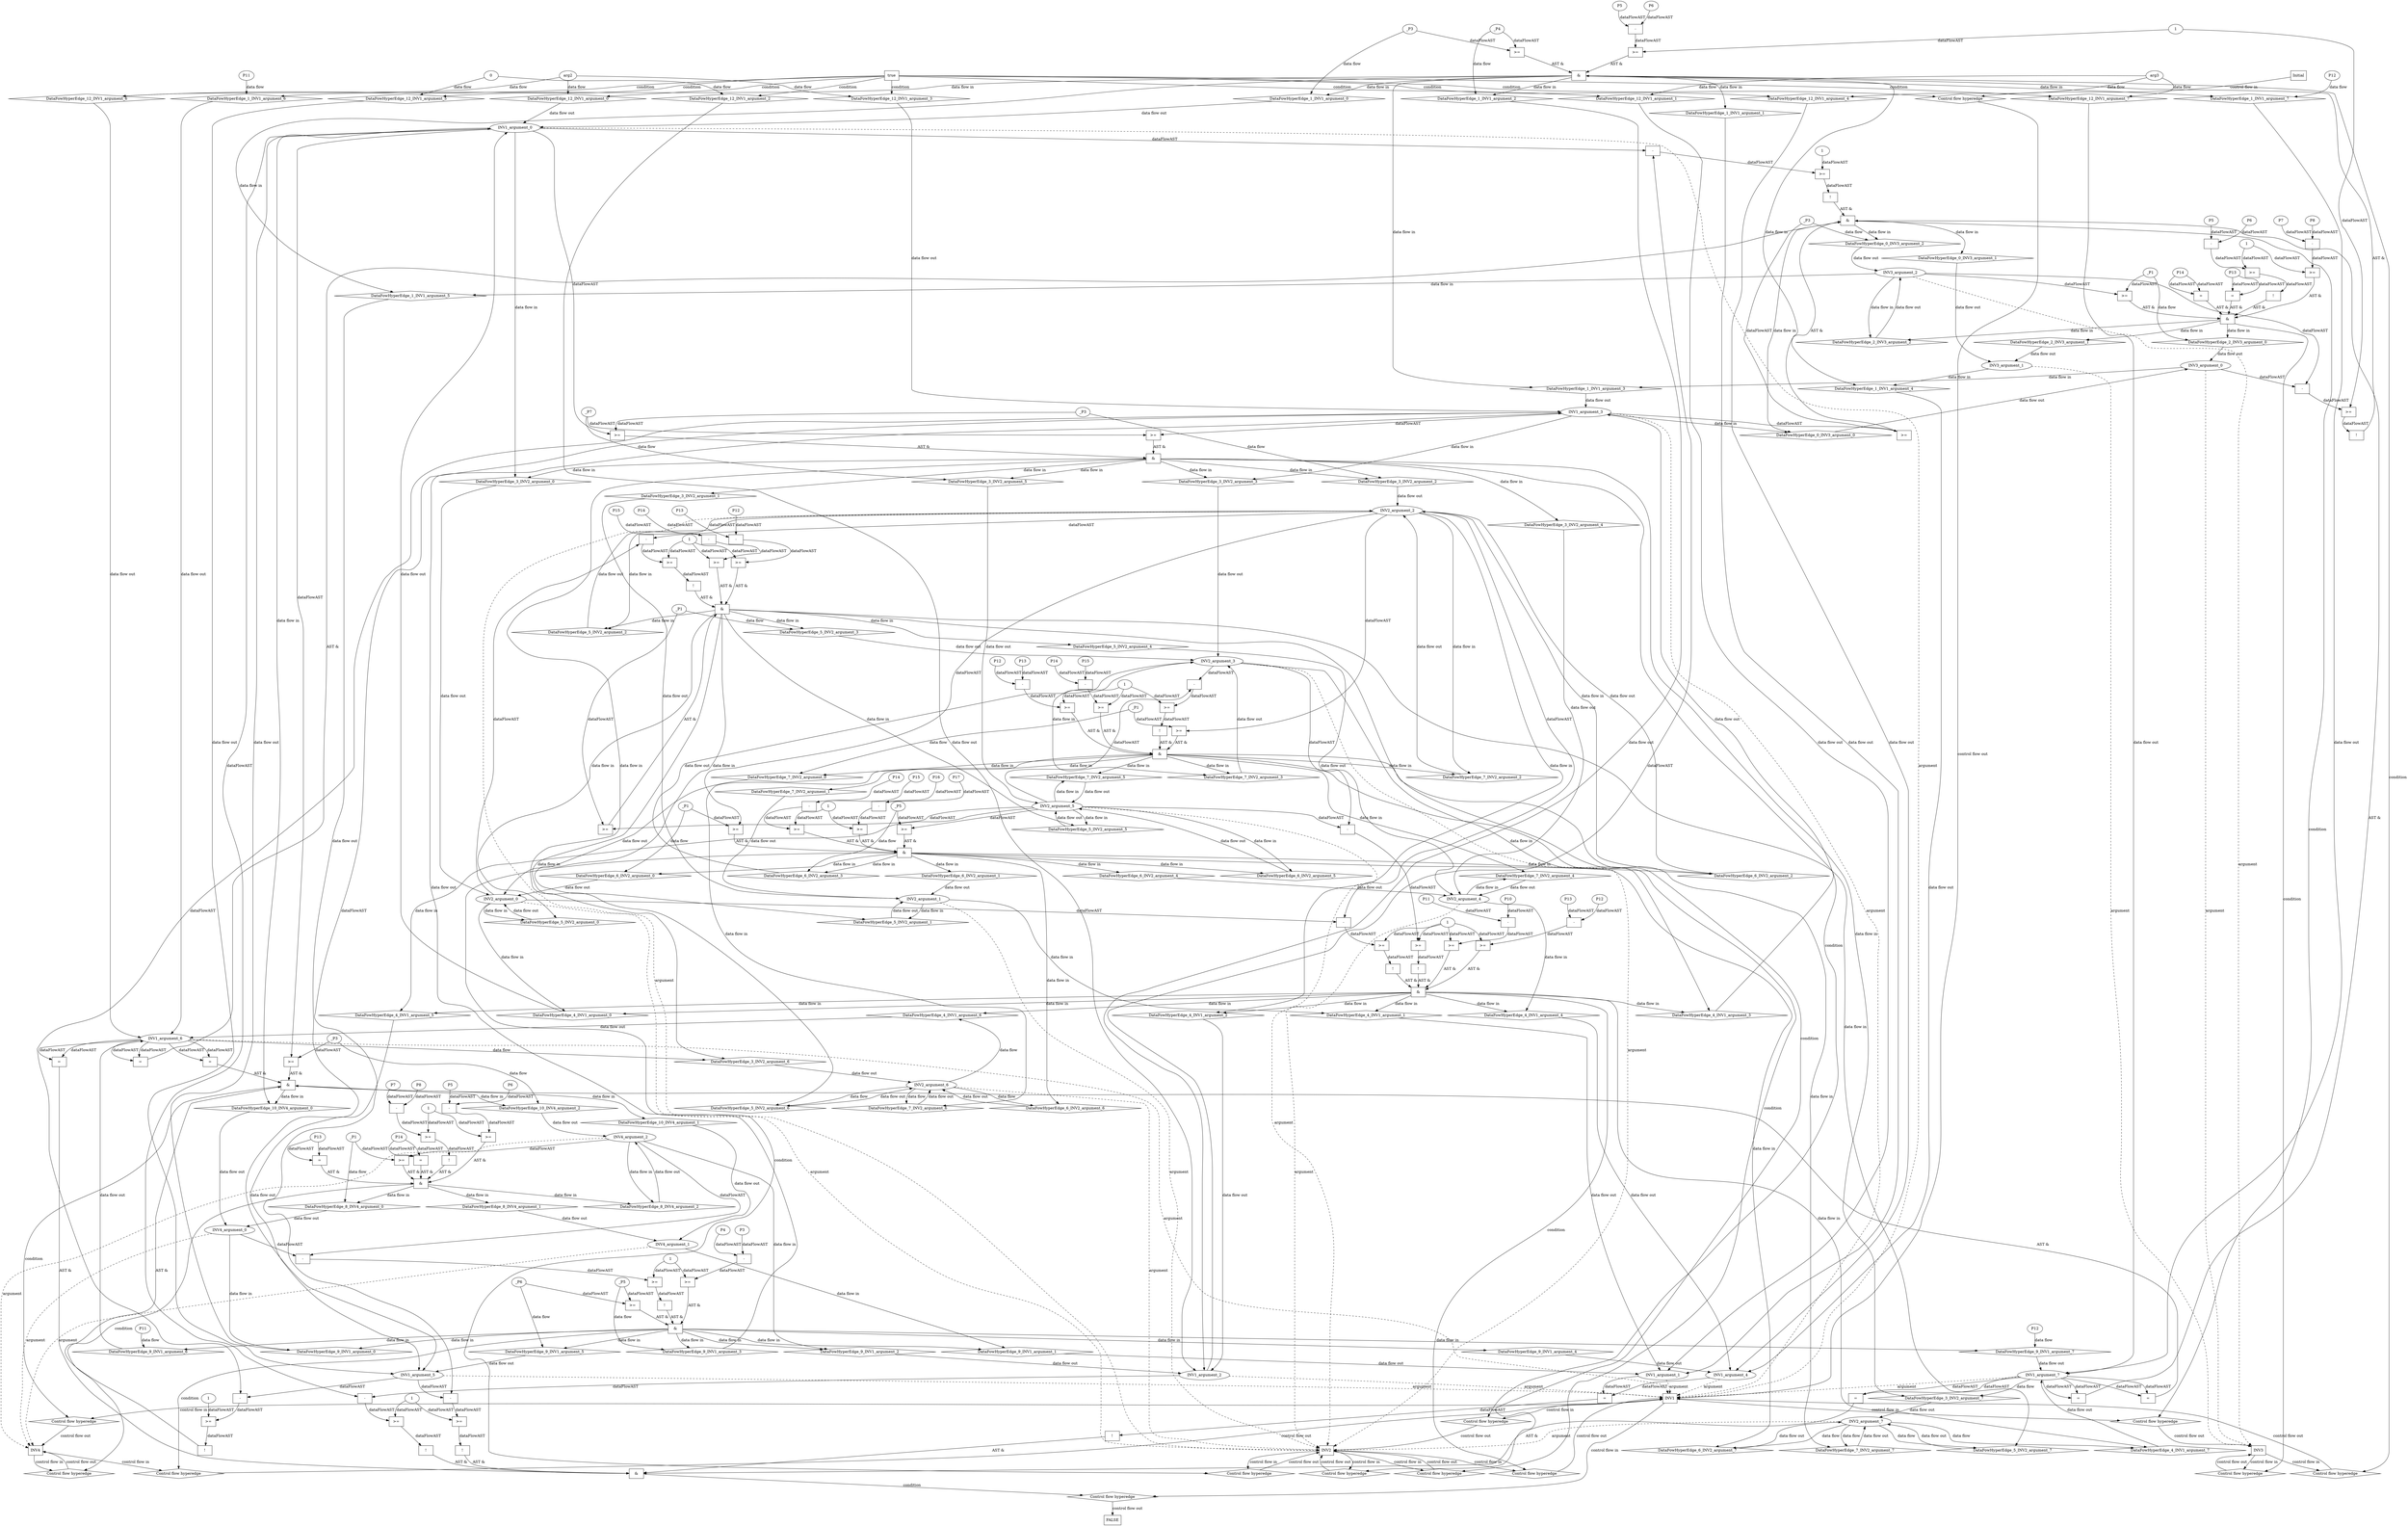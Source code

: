 digraph dag {
"INV1" [label="INV1" nodeName="INV1" class=cfn  shape="rect"];
"INV2" [label="INV2" nodeName="INV2" class=cfn  shape="rect"];
"INV3" [label="INV3" nodeName="INV3" class=cfn  shape="rect"];
"INV4" [label="INV4" nodeName="INV4" class=cfn  shape="rect"];
FALSE [label="FALSE" nodeName=FALSE class=cfn  shape="rect"];
Initial [label="Initial" nodeName=Initial class=cfn  shape="rect"];
ControlFowHyperEdge_0 [label="Control flow hyperedge" nodeName=ControlFowHyperEdge_0 class=controlFlowHyperEdge shape="diamond"];
"INV1" -> ControlFowHyperEdge_0 [label="control flow in"]
ControlFowHyperEdge_0 -> "INV3" [label="control flow out"]
ControlFowHyperEdge_1 [label="Control flow hyperedge" nodeName=ControlFowHyperEdge_1 class=controlFlowHyperEdge shape="diamond"];
"INV3" -> ControlFowHyperEdge_1 [label="control flow in"]
ControlFowHyperEdge_1 -> "INV1" [label="control flow out"]
ControlFowHyperEdge_2 [label="Control flow hyperedge" nodeName=ControlFowHyperEdge_2 class=controlFlowHyperEdge shape="diamond"];
"INV3" -> ControlFowHyperEdge_2 [label="control flow in"]
ControlFowHyperEdge_2 -> "INV3" [label="control flow out"]
ControlFowHyperEdge_3 [label="Control flow hyperedge" nodeName=ControlFowHyperEdge_3 class=controlFlowHyperEdge shape="diamond"];
"INV1" -> ControlFowHyperEdge_3 [label="control flow in"]
ControlFowHyperEdge_3 -> "INV2" [label="control flow out"]
ControlFowHyperEdge_4 [label="Control flow hyperedge" nodeName=ControlFowHyperEdge_4 class=controlFlowHyperEdge shape="diamond"];
"INV2" -> ControlFowHyperEdge_4 [label="control flow in"]
ControlFowHyperEdge_4 -> "INV1" [label="control flow out"]
ControlFowHyperEdge_5 [label="Control flow hyperedge" nodeName=ControlFowHyperEdge_5 class=controlFlowHyperEdge shape="diamond"];
"INV2" -> ControlFowHyperEdge_5 [label="control flow in"]
ControlFowHyperEdge_5 -> "INV2" [label="control flow out"]
ControlFowHyperEdge_6 [label="Control flow hyperedge" nodeName=ControlFowHyperEdge_6 class=controlFlowHyperEdge shape="diamond"];
"INV2" -> ControlFowHyperEdge_6 [label="control flow in"]
ControlFowHyperEdge_6 -> "INV2" [label="control flow out"]
ControlFowHyperEdge_7 [label="Control flow hyperedge" nodeName=ControlFowHyperEdge_7 class=controlFlowHyperEdge shape="diamond"];
"INV2" -> ControlFowHyperEdge_7 [label="control flow in"]
ControlFowHyperEdge_7 -> "INV2" [label="control flow out"]
ControlFowHyperEdge_8 [label="Control flow hyperedge" nodeName=ControlFowHyperEdge_8 class=controlFlowHyperEdge shape="diamond"];
"INV4" -> ControlFowHyperEdge_8 [label="control flow in"]
ControlFowHyperEdge_8 -> "INV4" [label="control flow out"]
ControlFowHyperEdge_9 [label="Control flow hyperedge" nodeName=ControlFowHyperEdge_9 class=controlFlowHyperEdge shape="diamond"];
"INV4" -> ControlFowHyperEdge_9 [label="control flow in"]
ControlFowHyperEdge_9 -> "INV1" [label="control flow out"]
ControlFowHyperEdge_10 [label="Control flow hyperedge" nodeName=ControlFowHyperEdge_10 class=controlFlowHyperEdge shape="diamond"];
"INV1" -> ControlFowHyperEdge_10 [label="control flow in"]
ControlFowHyperEdge_10 -> "INV4" [label="control flow out"]
ControlFowHyperEdge_11 [label="Control flow hyperedge" nodeName=ControlFowHyperEdge_11 class=controlFlowHyperEdge shape="diamond"];
"INV1" -> ControlFowHyperEdge_11 [label="control flow in"]
ControlFowHyperEdge_11 -> "FALSE" [label="control flow out"]
ControlFowHyperEdge_12 [label="Control flow hyperedge" nodeName=ControlFowHyperEdge_12 class=controlFlowHyperEdge shape="diamond"];
"Initial" -> ControlFowHyperEdge_12 [label="control flow in"]
ControlFowHyperEdge_12 -> "INV1" [label="control flow out"]
"INV3_argument_0" [label="INV3_argument_0" nodeName=argument0 class=argument  head="INV3" shape="oval"];
"INV3_argument_0" -> "INV3"[label="argument" style="dashed"]
"INV3_argument_1" [label="INV3_argument_1" nodeName=argument1 class=argument  head="INV3" shape="oval"];
"INV3_argument_1" -> "INV3"[label="argument" style="dashed"]
"INV3_argument_2" [label="INV3_argument_2" nodeName=argument2 class=argument  head="INV3" shape="oval"];
"INV3_argument_2" -> "INV3"[label="argument" style="dashed"]
"INV1_argument_0" [label="INV1_argument_0" nodeName=argument0 class=argument  head="INV1" shape="oval"];
"INV1_argument_0" -> "INV1"[label="argument" style="dashed"]
"INV1_argument_1" [label="INV1_argument_1" nodeName=argument1 class=argument  head="INV1" shape="oval"];
"INV1_argument_1" -> "INV1"[label="argument" style="dashed"]
"INV1_argument_2" [label="INV1_argument_2" nodeName=argument2 class=argument  head="INV1" shape="oval"];
"INV1_argument_2" -> "INV1"[label="argument" style="dashed"]
"INV1_argument_3" [label="INV1_argument_3" nodeName=argument3 class=argument  head="INV1" shape="oval"];
"INV1_argument_3" -> "INV1"[label="argument" style="dashed"]
"INV1_argument_4" [label="INV1_argument_4" nodeName=argument4 class=argument  head="INV1" shape="oval"];
"INV1_argument_4" -> "INV1"[label="argument" style="dashed"]
"INV1_argument_5" [label="INV1_argument_5" nodeName=argument5 class=argument  head="INV1" shape="oval"];
"INV1_argument_5" -> "INV1"[label="argument" style="dashed"]
"INV1_argument_6" [label="INV1_argument_6" nodeName=argument6 class=argument  head="INV1" shape="oval"];
"INV1_argument_6" -> "INV1"[label="argument" style="dashed"]
"INV1_argument_7" [label="INV1_argument_7" nodeName=argument7 class=argument  head="INV1" shape="oval"];
"INV1_argument_7" -> "INV1"[label="argument" style="dashed"]
"INV2_argument_0" [label="INV2_argument_0" nodeName=argument0 class=argument  head="INV2" shape="oval"];
"INV2_argument_0" -> "INV2"[label="argument" style="dashed"]
"INV2_argument_1" [label="INV2_argument_1" nodeName=argument1 class=argument  head="INV2" shape="oval"];
"INV2_argument_1" -> "INV2"[label="argument" style="dashed"]
"INV2_argument_2" [label="INV2_argument_2" nodeName=argument2 class=argument  head="INV2" shape="oval"];
"INV2_argument_2" -> "INV2"[label="argument" style="dashed"]
"INV2_argument_3" [label="INV2_argument_3" nodeName=argument3 class=argument  head="INV2" shape="oval"];
"INV2_argument_3" -> "INV2"[label="argument" style="dashed"]
"INV2_argument_4" [label="INV2_argument_4" nodeName=argument4 class=argument  head="INV2" shape="oval"];
"INV2_argument_4" -> "INV2"[label="argument" style="dashed"]
"INV2_argument_5" [label="INV2_argument_5" nodeName=argument5 class=argument  head="INV2" shape="oval"];
"INV2_argument_5" -> "INV2"[label="argument" style="dashed"]
"INV2_argument_6" [label="INV2_argument_6" nodeName=argument6 class=argument  head="INV2" shape="oval"];
"INV2_argument_6" -> "INV2"[label="argument" style="dashed"]
"INV2_argument_7" [label="INV2_argument_7" nodeName=argument7 class=argument  head="INV2" shape="oval"];
"INV2_argument_7" -> "INV2"[label="argument" style="dashed"]
"INV4_argument_0" [label="INV4_argument_0" nodeName=argument0 class=argument  head="INV4" shape="oval"];
"INV4_argument_0" -> "INV4"[label="argument" style="dashed"]
"INV4_argument_1" [label="INV4_argument_1" nodeName=argument1 class=argument  head="INV4" shape="oval"];
"INV4_argument_1" -> "INV4"[label="argument" style="dashed"]
"INV4_argument_2" [label="INV4_argument_2" nodeName=argument2 class=argument  head="INV4" shape="oval"];
"INV4_argument_2" -> "INV4"[label="argument" style="dashed"]

"xxxINV3___INV1_0xxx_and" [label="&" nodeName="xxxINV3___INV1_0xxx_and" class=Operator shape="rect"];
"xxxINV3___INV1_0xxxguard_0_node_0" [label="!" nodeName="xxxINV3___INV1_0xxxguard_0_node_0" class=Operator shape="rect"];
"xxxINV3___INV1_0xxxguard_0_node_1" [label=">=" nodeName="xxxINV3___INV1_0xxxguard_0_node_1" class=Operator  shape="rect"];
"xxxINV3___INV1_0xxxguard_0_node_2" [label="-" nodeName="xxxINV3___INV1_0xxxguard_0_node_2" class= Operator shape="rect"];
"xxxINV3___INV1_0xxxguard_0_node_5" [label="1" nodeName="xxxINV3___INV1_0xxxguard_0_node_5" class=Literal ];
"xxxINV3___INV1_0xxxguard_0_node_1" -> "xxxINV3___INV1_0xxxguard_0_node_0"[label="dataFlowAST"]
"xxxINV3___INV1_0xxxguard_0_node_2" -> "xxxINV3___INV1_0xxxguard_0_node_1"[label="dataFlowAST"]
"xxxINV3___INV1_0xxxguard_0_node_5" -> "xxxINV3___INV1_0xxxguard_0_node_1"[label="dataFlowAST"]
"INV1_argument_0" -> "xxxINV3___INV1_0xxxguard_0_node_2"[label="dataFlowAST"]
"INV1_argument_2" -> "xxxINV3___INV1_0xxxguard_0_node_2"[label="dataFlowAST"]

"xxxINV3___INV1_0xxxguard_0_node_0" -> "xxxINV3___INV1_0xxx_and" [label="AST &"];
"xxxINV3___INV1_0xxxguard1_node_0" [label=">=" nodeName="xxxINV3___INV1_0xxxguard1_node_0" class=Operator  shape="rect"];
"INV1_argument_3" -> "xxxINV3___INV1_0xxxguard1_node_0"[label="dataFlowAST"]
"xxxINV3___INV1_0xxxdataFlow_0_node_0" -> "xxxINV3___INV1_0xxxguard1_node_0"[label="dataFlowAST"]

"xxxINV3___INV1_0xxxguard1_node_0" -> "xxxINV3___INV1_0xxx_and" [label="AST &"];
"xxxINV3___INV1_0xxxguard2_node_0" [label="=" nodeName="xxxINV3___INV1_0xxxguard2_node_0" class=Operator  shape="rect"];
"INV1_argument_6" -> "xxxINV3___INV1_0xxxguard2_node_0"[label="dataFlowAST"]
"INV1_argument_6" -> "xxxINV3___INV1_0xxxguard2_node_0"[label="dataFlowAST"]

"xxxINV3___INV1_0xxxguard2_node_0" -> "xxxINV3___INV1_0xxx_and" [label="AST &"];
"xxxINV3___INV1_0xxxguard3_node_0" [label="=" nodeName="xxxINV3___INV1_0xxxguard3_node_0" class=Operator  shape="rect"];
"INV1_argument_7" -> "xxxINV3___INV1_0xxxguard3_node_0"[label="dataFlowAST"]
"INV1_argument_7" -> "xxxINV3___INV1_0xxxguard3_node_0"[label="dataFlowAST"]

"xxxINV3___INV1_0xxxguard3_node_0" -> "xxxINV3___INV1_0xxx_and" [label="AST &"];
"xxxINV3___INV1_0xxx_and" -> "ControlFowHyperEdge_0" [label="condition"];
"xxxINV3___INV1_0xxxdataFlow_0_node_0" [label="_P3" nodeName="xxxINV3___INV1_0xxxdataFlow_0_node_0" class=Constant ];

"xxxINV3___INV1_0xxxdataFlow_0_node_0" -> "DataFowHyperEdge_0_INV3_argument_2" [label="data flow"];
"xxxINV1___INV3_1xxx_and" [label="&" nodeName="xxxINV1___INV3_1xxx_and" class=Operator shape="rect"];
"xxxINV1___INV3_1xxxguard_0_node_0" [label="!" nodeName="xxxINV1___INV3_1xxxguard_0_node_0" class=Operator shape="rect"];
"xxxINV1___INV3_1xxxguard_0_node_1" [label=">=" nodeName="xxxINV1___INV3_1xxxguard_0_node_1" class=Operator  shape="rect"];
"xxxINV1___INV3_1xxxguard_0_node_2" [label="-" nodeName="xxxINV1___INV3_1xxxguard_0_node_2" class= Operator shape="rect"];
"xxxINV1___INV3_1xxxguard_0_node_5" [label="1" nodeName="xxxINV1___INV3_1xxxguard_0_node_5" class=Literal ];
"xxxINV1___INV3_1xxxguard_0_node_1" -> "xxxINV1___INV3_1xxxguard_0_node_0"[label="dataFlowAST"]
"xxxINV1___INV3_1xxxguard_0_node_2" -> "xxxINV1___INV3_1xxxguard_0_node_1"[label="dataFlowAST"]
"xxxINV1___INV3_1xxxguard_0_node_5" -> "xxxINV1___INV3_1xxxguard_0_node_1"[label="dataFlowAST"]
"INV3_argument_2" -> "xxxINV1___INV3_1xxxguard_0_node_2"[label="dataFlowAST"]
"INV3_argument_0" -> "xxxINV1___INV3_1xxxguard_0_node_2"[label="dataFlowAST"]

"xxxINV1___INV3_1xxxguard_0_node_0" -> "xxxINV1___INV3_1xxx_and" [label="AST &"];
"xxxINV1___INV3_1xxxguard1_node_0" [label=">=" nodeName="xxxINV1___INV3_1xxxguard1_node_0" class=Operator  shape="rect"];
"xxxINV1___INV3_1xxxdataFlow1_node_0" -> "xxxINV1___INV3_1xxxguard1_node_0"[label="dataFlowAST"]
"xxxINV1___INV3_1xxxdataFlow_0_node_0" -> "xxxINV1___INV3_1xxxguard1_node_0"[label="dataFlowAST"]

"xxxINV1___INV3_1xxxguard1_node_0" -> "xxxINV1___INV3_1xxx_and" [label="AST &"];
"xxxINV1___INV3_1xxxguard2_node_0" [label=">=" nodeName="xxxINV1___INV3_1xxxguard2_node_0" class=Operator  shape="rect"];
"xxxINV1___INV3_1xxxguard2_node_1" [label="-" nodeName="xxxINV1___INV3_1xxxguard2_node_1" class= Operator shape="rect"];
"xxxINV1___INV3_1xxxguard2_node_2" [label="P5" nodeName="xxxINV1___INV3_1xxxguard2_node_2" class=Constant ];
"xxxINV1___INV3_1xxxguard2_node_3" [label="P6" nodeName="xxxINV1___INV3_1xxxguard2_node_3" class=Constant ];
"xxxINV1___INV3_1xxxguard2_node_1" -> "xxxINV1___INV3_1xxxguard2_node_0"[label="dataFlowAST"]
"xxxINV1___INV3_1xxxguard_0_node_5" -> "xxxINV1___INV3_1xxxguard2_node_0"[label="dataFlowAST"]
"xxxINV1___INV3_1xxxguard2_node_2" -> "xxxINV1___INV3_1xxxguard2_node_1"[label="dataFlowAST"]
"xxxINV1___INV3_1xxxguard2_node_3" -> "xxxINV1___INV3_1xxxguard2_node_1"[label="dataFlowAST"]

"xxxINV1___INV3_1xxxguard2_node_0" -> "xxxINV1___INV3_1xxx_and" [label="AST &"];
"xxxINV1___INV3_1xxx_and" -> "ControlFowHyperEdge_1" [label="condition"];
"xxxINV1___INV3_1xxxdataFlow_0_node_0" [label="_P3" nodeName="xxxINV1___INV3_1xxxdataFlow_0_node_0" class=Constant ];

"xxxINV1___INV3_1xxxdataFlow_0_node_0" -> "DataFowHyperEdge_1_INV1_argument_0" [label="data flow"];
"xxxINV1___INV3_1xxxdataFlow1_node_0" [label="_P4" nodeName="xxxINV1___INV3_1xxxdataFlow1_node_0" class=Constant ];

"xxxINV1___INV3_1xxxdataFlow1_node_0" -> "DataFowHyperEdge_1_INV1_argument_2" [label="data flow"];
"xxxINV1___INV3_1xxxdataFlow2_node_0" [label="P11" nodeName="xxxINV1___INV3_1xxxdataFlow2_node_0" class=Constant ];

"xxxINV1___INV3_1xxxdataFlow2_node_0" -> "DataFowHyperEdge_1_INV1_argument_6" [label="data flow"];
"xxxINV1___INV3_1xxxdataFlow3_node_0" [label="P12" nodeName="xxxINV1___INV3_1xxxdataFlow3_node_0" class=Constant ];

"xxxINV1___INV3_1xxxdataFlow3_node_0" -> "DataFowHyperEdge_1_INV1_argument_7" [label="data flow"];
"xxxINV3___INV3_2xxx_and" [label="&" nodeName="xxxINV3___INV3_2xxx_and" class=Operator shape="rect"];
"xxxINV3___INV3_2xxxguard4_node_0" [label=">=" nodeName="xxxINV3___INV3_2xxxguard4_node_0" class=Operator  shape="rect"];
"xxxINV3___INV3_2xxxguard4_node_1" [label="-" nodeName="xxxINV3___INV3_2xxxguard4_node_1" class= Operator shape="rect"];
"xxxINV3___INV3_2xxxguard4_node_2" [label="P7" nodeName="xxxINV3___INV3_2xxxguard4_node_2" class=Constant ];
"xxxINV3___INV3_2xxxguard4_node_3" [label="P8" nodeName="xxxINV3___INV3_2xxxguard4_node_3" class=Constant ];
"xxxINV3___INV3_2xxxguard4_node_1" -> "xxxINV3___INV3_2xxxguard4_node_0"[label="dataFlowAST"]
"xxxINV3___INV3_2xxxguard3_node_5" -> "xxxINV3___INV3_2xxxguard4_node_0"[label="dataFlowAST"]
"xxxINV3___INV3_2xxxguard4_node_2" -> "xxxINV3___INV3_2xxxguard4_node_1"[label="dataFlowAST"]
"xxxINV3___INV3_2xxxguard4_node_3" -> "xxxINV3___INV3_2xxxguard4_node_1"[label="dataFlowAST"]

"xxxINV3___INV3_2xxxguard4_node_0" -> "xxxINV3___INV3_2xxx_and" [label="AST &"];
"xxxINV3___INV3_2xxxguard1_node_0" [label="=" nodeName="xxxINV3___INV3_2xxxguard1_node_0" class=Operator  shape="rect"];
"xxxINV3___INV3_2xxxguard1_node_1" [label="P13" nodeName="xxxINV3___INV3_2xxxguard1_node_1" class=Constant ];
"xxxINV3___INV3_2xxxguard1_node_1" -> "xxxINV3___INV3_2xxxguard1_node_0"[label="dataFlowAST"]
"xxxINV3___INV3_2xxxguard1_node_1" -> "xxxINV3___INV3_2xxxguard1_node_0"[label="dataFlowAST"]

"xxxINV3___INV3_2xxxguard1_node_0" -> "xxxINV3___INV3_2xxx_and" [label="AST &"];
"xxxINV3___INV3_2xxxguard3_node_0" [label="!" nodeName="xxxINV3___INV3_2xxxguard3_node_0" class=Operator shape="rect"];
"xxxINV3___INV3_2xxxguard3_node_1" [label=">=" nodeName="xxxINV3___INV3_2xxxguard3_node_1" class=Operator  shape="rect"];
"xxxINV3___INV3_2xxxguard3_node_2" [label="-" nodeName="xxxINV3___INV3_2xxxguard3_node_2" class= Operator shape="rect"];
"xxxINV3___INV3_2xxxguard3_node_3" [label="P5" nodeName="xxxINV3___INV3_2xxxguard3_node_3" class=Constant ];
"xxxINV3___INV3_2xxxguard3_node_4" [label="P6" nodeName="xxxINV3___INV3_2xxxguard3_node_4" class=Constant ];
"xxxINV3___INV3_2xxxguard3_node_5" [label="1" nodeName="xxxINV3___INV3_2xxxguard3_node_5" class=Literal ];
"xxxINV3___INV3_2xxxguard3_node_1" -> "xxxINV3___INV3_2xxxguard3_node_0"[label="dataFlowAST"]
"xxxINV3___INV3_2xxxguard3_node_2" -> "xxxINV3___INV3_2xxxguard3_node_1"[label="dataFlowAST"]
"xxxINV3___INV3_2xxxguard3_node_5" -> "xxxINV3___INV3_2xxxguard3_node_1"[label="dataFlowAST"]
"xxxINV3___INV3_2xxxguard3_node_3" -> "xxxINV3___INV3_2xxxguard3_node_2"[label="dataFlowAST"]
"xxxINV3___INV3_2xxxguard3_node_4" -> "xxxINV3___INV3_2xxxguard3_node_2"[label="dataFlowAST"]

"xxxINV3___INV3_2xxxguard3_node_0" -> "xxxINV3___INV3_2xxx_and" [label="AST &"];
"xxxINV3___INV3_2xxxguard2_node_0" [label=">=" nodeName="xxxINV3___INV3_2xxxguard2_node_0" class=Operator  shape="rect"];
"INV3_argument_2" -> "xxxINV3___INV3_2xxxguard2_node_0"[label="dataFlowAST"]
"xxxINV3___INV3_2xxxdataFlow_0_node_0" -> "xxxINV3___INV3_2xxxguard2_node_0"[label="dataFlowAST"]

"xxxINV3___INV3_2xxxguard2_node_0" -> "xxxINV3___INV3_2xxx_and" [label="AST &"];
"xxxINV3___INV3_2xxxguard_0_node_0" [label="=" nodeName="xxxINV3___INV3_2xxxguard_0_node_0" class=Operator  shape="rect"];
"xxxINV3___INV3_2xxxguard_0_node_1" [label="P14" nodeName="xxxINV3___INV3_2xxxguard_0_node_1" class=Constant ];
"xxxINV3___INV3_2xxxguard_0_node_1" -> "xxxINV3___INV3_2xxxguard_0_node_0"[label="dataFlowAST"]
"xxxINV3___INV3_2xxxguard_0_node_1" -> "xxxINV3___INV3_2xxxguard_0_node_0"[label="dataFlowAST"]

"xxxINV3___INV3_2xxxguard_0_node_0" -> "xxxINV3___INV3_2xxx_and" [label="AST &"];
"xxxINV3___INV3_2xxx_and" -> "ControlFowHyperEdge_2" [label="condition"];
"xxxINV3___INV3_2xxxdataFlow_0_node_0" [label="_P1" nodeName="xxxINV3___INV3_2xxxdataFlow_0_node_0" class=Constant ];

"xxxINV3___INV3_2xxxdataFlow_0_node_0" -> "DataFowHyperEdge_2_INV3_argument_0" [label="data flow"];
"xxxINV2___INV1_3xxx_and" [label="&" nodeName="xxxINV2___INV1_3xxx_and" class=Operator shape="rect"];
"xxxINV2___INV1_3xxxguard_0_node_0" [label=">=" nodeName="xxxINV2___INV1_3xxxguard_0_node_0" class=Operator  shape="rect"];
"INV1_argument_0" -> "xxxINV2___INV1_3xxxguard_0_node_0"[label="dataFlowAST"]
"xxxINV2___INV1_3xxxdataFlow_0_node_0" -> "xxxINV2___INV1_3xxxguard_0_node_0"[label="dataFlowAST"]

"xxxINV2___INV1_3xxxguard_0_node_0" -> "xxxINV2___INV1_3xxx_and" [label="AST &"];
"xxxINV2___INV1_3xxxguard1_node_0" [label=">=" nodeName="xxxINV2___INV1_3xxxguard1_node_0" class=Operator  shape="rect"];
"INV1_argument_3" -> "xxxINV2___INV1_3xxxguard1_node_0"[label="dataFlowAST"]
"xxxINV2___INV1_3xxxdataFlow1_node_0" -> "xxxINV2___INV1_3xxxguard1_node_0"[label="dataFlowAST"]

"xxxINV2___INV1_3xxxguard1_node_0" -> "xxxINV2___INV1_3xxx_and" [label="AST &"];
"xxxINV2___INV1_3xxx_and" -> "ControlFowHyperEdge_3" [label="condition"];
"xxxINV2___INV1_3xxxdataFlow_0_node_0" [label="_P3" nodeName="xxxINV2___INV1_3xxxdataFlow_0_node_0" class=Constant ];

"xxxINV2___INV1_3xxxdataFlow_0_node_0" -> "DataFowHyperEdge_3_INV2_argument_2" [label="data flow"];
"xxxINV2___INV1_3xxxdataFlow1_node_0" [label="_P7" nodeName="xxxINV2___INV1_3xxxdataFlow1_node_0" class=Constant ];

"xxxINV2___INV1_3xxxdataFlow1_node_0" -> "DataFowHyperEdge_3_INV2_argument_5" [label="data flow"];

"INV1_argument_6" -> "DataFowHyperEdge_3_INV2_argument_6" [label="data flow"];

"INV1_argument_7" -> "DataFowHyperEdge_3_INV2_argument_7" [label="data flow"];
"xxxINV1___INV2_4xxx_and" [label="&" nodeName="xxxINV1___INV2_4xxx_and" class=Operator shape="rect"];
"xxxINV1___INV2_4xxxguard_0_node_0" [label="!" nodeName="xxxINV1___INV2_4xxxguard_0_node_0" class=Operator shape="rect"];
"xxxINV1___INV2_4xxxguard_0_node_1" [label=">=" nodeName="xxxINV1___INV2_4xxxguard_0_node_1" class=Operator  shape="rect"];
"xxxINV1___INV2_4xxxguard_0_node_2" [label="-" nodeName="xxxINV1___INV2_4xxxguard_0_node_2" class= Operator shape="rect"];
"xxxINV1___INV2_4xxxguard_0_node_5" [label="1" nodeName="xxxINV1___INV2_4xxxguard_0_node_5" class=Literal ];
"xxxINV1___INV2_4xxxguard_0_node_1" -> "xxxINV1___INV2_4xxxguard_0_node_0"[label="dataFlowAST"]
"xxxINV1___INV2_4xxxguard_0_node_2" -> "xxxINV1___INV2_4xxxguard_0_node_1"[label="dataFlowAST"]
"xxxINV1___INV2_4xxxguard_0_node_5" -> "xxxINV1___INV2_4xxxguard_0_node_1"[label="dataFlowAST"]
"INV2_argument_5" -> "xxxINV1___INV2_4xxxguard_0_node_2"[label="dataFlowAST"]
"INV2_argument_3" -> "xxxINV1___INV2_4xxxguard_0_node_2"[label="dataFlowAST"]

"xxxINV1___INV2_4xxxguard_0_node_0" -> "xxxINV1___INV2_4xxx_and" [label="AST &"];
"xxxINV1___INV2_4xxxguard1_node_0" [label="!" nodeName="xxxINV1___INV2_4xxxguard1_node_0" class=Operator shape="rect"];
"xxxINV1___INV2_4xxxguard1_node_1" [label=">=" nodeName="xxxINV1___INV2_4xxxguard1_node_1" class=Operator  shape="rect"];
"xxxINV1___INV2_4xxxguard1_node_2" [label="-" nodeName="xxxINV1___INV2_4xxxguard1_node_2" class= Operator shape="rect"];
"xxxINV1___INV2_4xxxguard1_node_1" -> "xxxINV1___INV2_4xxxguard1_node_0"[label="dataFlowAST"]
"xxxINV1___INV2_4xxxguard1_node_2" -> "xxxINV1___INV2_4xxxguard1_node_1"[label="dataFlowAST"]
"xxxINV1___INV2_4xxxguard_0_node_5" -> "xxxINV1___INV2_4xxxguard1_node_1"[label="dataFlowAST"]
"INV2_argument_2" -> "xxxINV1___INV2_4xxxguard1_node_2"[label="dataFlowAST"]
"INV2_argument_0" -> "xxxINV1___INV2_4xxxguard1_node_2"[label="dataFlowAST"]

"xxxINV1___INV2_4xxxguard1_node_0" -> "xxxINV1___INV2_4xxx_and" [label="AST &"];
"xxxINV1___INV2_4xxxguard2_node_0" [label=">=" nodeName="xxxINV1___INV2_4xxxguard2_node_0" class=Operator  shape="rect"];
"xxxINV1___INV2_4xxxguard2_node_1" [label="-" nodeName="xxxINV1___INV2_4xxxguard2_node_1" class= Operator shape="rect"];
"xxxINV1___INV2_4xxxguard2_node_2" [label="P10" nodeName="xxxINV1___INV2_4xxxguard2_node_2" class=Constant ];
"xxxINV1___INV2_4xxxguard2_node_3" [label="P11" nodeName="xxxINV1___INV2_4xxxguard2_node_3" class=Constant ];
"xxxINV1___INV2_4xxxguard2_node_1" -> "xxxINV1___INV2_4xxxguard2_node_0"[label="dataFlowAST"]
"xxxINV1___INV2_4xxxguard_0_node_5" -> "xxxINV1___INV2_4xxxguard2_node_0"[label="dataFlowAST"]
"xxxINV1___INV2_4xxxguard2_node_2" -> "xxxINV1___INV2_4xxxguard2_node_1"[label="dataFlowAST"]
"xxxINV1___INV2_4xxxguard2_node_3" -> "xxxINV1___INV2_4xxxguard2_node_1"[label="dataFlowAST"]

"xxxINV1___INV2_4xxxguard2_node_0" -> "xxxINV1___INV2_4xxx_and" [label="AST &"];
"xxxINV1___INV2_4xxxguard3_node_0" [label=">=" nodeName="xxxINV1___INV2_4xxxguard3_node_0" class=Operator  shape="rect"];
"xxxINV1___INV2_4xxxguard3_node_1" [label="-" nodeName="xxxINV1___INV2_4xxxguard3_node_1" class= Operator shape="rect"];
"xxxINV1___INV2_4xxxguard3_node_2" [label="P12" nodeName="xxxINV1___INV2_4xxxguard3_node_2" class=Constant ];
"xxxINV1___INV2_4xxxguard3_node_3" [label="P13" nodeName="xxxINV1___INV2_4xxxguard3_node_3" class=Constant ];
"xxxINV1___INV2_4xxxguard3_node_1" -> "xxxINV1___INV2_4xxxguard3_node_0"[label="dataFlowAST"]
"xxxINV1___INV2_4xxxguard_0_node_5" -> "xxxINV1___INV2_4xxxguard3_node_0"[label="dataFlowAST"]
"xxxINV1___INV2_4xxxguard3_node_2" -> "xxxINV1___INV2_4xxxguard3_node_1"[label="dataFlowAST"]
"xxxINV1___INV2_4xxxguard3_node_3" -> "xxxINV1___INV2_4xxxguard3_node_1"[label="dataFlowAST"]

"xxxINV1___INV2_4xxxguard3_node_0" -> "xxxINV1___INV2_4xxx_and" [label="AST &"];
"xxxINV1___INV2_4xxx_and" -> "ControlFowHyperEdge_4" [label="condition"];

"INV2_argument_6" -> "DataFowHyperEdge_4_INV1_argument_6" [label="data flow"];

"INV2_argument_7" -> "DataFowHyperEdge_4_INV1_argument_7" [label="data flow"];
"xxxINV2___INV2_5xxx_and" [label="&" nodeName="xxxINV2___INV2_5xxx_and" class=Operator shape="rect"];
"xxxINV2___INV2_5xxxguard_0_node_0" [label=">=" nodeName="xxxINV2___INV2_5xxxguard_0_node_0" class=Operator  shape="rect"];
"INV2_argument_5" -> "xxxINV2___INV2_5xxxguard_0_node_0"[label="dataFlowAST"]
"xxxINV2___INV2_5xxxdataFlow_0_node_0" -> "xxxINV2___INV2_5xxxguard_0_node_0"[label="dataFlowAST"]

"xxxINV2___INV2_5xxxguard_0_node_0" -> "xxxINV2___INV2_5xxx_and" [label="AST &"];
"xxxINV2___INV2_5xxxguard1_node_0" [label="!" nodeName="xxxINV2___INV2_5xxxguard1_node_0" class=Operator shape="rect"];
"xxxINV2___INV2_5xxxguard1_node_1" [label=">=" nodeName="xxxINV2___INV2_5xxxguard1_node_1" class=Operator  shape="rect"];
"xxxINV2___INV2_5xxxguard1_node_2" [label="-" nodeName="xxxINV2___INV2_5xxxguard1_node_2" class= Operator shape="rect"];
"xxxINV2___INV2_5xxxguard1_node_5" [label="1" nodeName="xxxINV2___INV2_5xxxguard1_node_5" class=Literal ];
"xxxINV2___INV2_5xxxguard1_node_1" -> "xxxINV2___INV2_5xxxguard1_node_0"[label="dataFlowAST"]
"xxxINV2___INV2_5xxxguard1_node_2" -> "xxxINV2___INV2_5xxxguard1_node_1"[label="dataFlowAST"]
"xxxINV2___INV2_5xxxguard1_node_5" -> "xxxINV2___INV2_5xxxguard1_node_1"[label="dataFlowAST"]
"INV2_argument_2" -> "xxxINV2___INV2_5xxxguard1_node_2"[label="dataFlowAST"]
"INV2_argument_0" -> "xxxINV2___INV2_5xxxguard1_node_2"[label="dataFlowAST"]

"xxxINV2___INV2_5xxxguard1_node_0" -> "xxxINV2___INV2_5xxx_and" [label="AST &"];
"xxxINV2___INV2_5xxxguard2_node_0" [label=">=" nodeName="xxxINV2___INV2_5xxxguard2_node_0" class=Operator  shape="rect"];
"xxxINV2___INV2_5xxxguard2_node_1" [label="-" nodeName="xxxINV2___INV2_5xxxguard2_node_1" class= Operator shape="rect"];
"xxxINV2___INV2_5xxxguard2_node_2" [label="P12" nodeName="xxxINV2___INV2_5xxxguard2_node_2" class=Constant ];
"xxxINV2___INV2_5xxxguard2_node_3" [label="P13" nodeName="xxxINV2___INV2_5xxxguard2_node_3" class=Constant ];
"xxxINV2___INV2_5xxxguard2_node_1" -> "xxxINV2___INV2_5xxxguard2_node_0"[label="dataFlowAST"]
"xxxINV2___INV2_5xxxguard1_node_5" -> "xxxINV2___INV2_5xxxguard2_node_0"[label="dataFlowAST"]
"xxxINV2___INV2_5xxxguard2_node_2" -> "xxxINV2___INV2_5xxxguard2_node_1"[label="dataFlowAST"]
"xxxINV2___INV2_5xxxguard2_node_3" -> "xxxINV2___INV2_5xxxguard2_node_1"[label="dataFlowAST"]

"xxxINV2___INV2_5xxxguard2_node_0" -> "xxxINV2___INV2_5xxx_and" [label="AST &"];
"xxxINV2___INV2_5xxxguard3_node_0" [label=">=" nodeName="xxxINV2___INV2_5xxxguard3_node_0" class=Operator  shape="rect"];
"xxxINV2___INV2_5xxxguard3_node_1" [label="-" nodeName="xxxINV2___INV2_5xxxguard3_node_1" class= Operator shape="rect"];
"xxxINV2___INV2_5xxxguard3_node_2" [label="P14" nodeName="xxxINV2___INV2_5xxxguard3_node_2" class=Constant ];
"xxxINV2___INV2_5xxxguard3_node_3" [label="P15" nodeName="xxxINV2___INV2_5xxxguard3_node_3" class=Constant ];
"xxxINV2___INV2_5xxxguard3_node_1" -> "xxxINV2___INV2_5xxxguard3_node_0"[label="dataFlowAST"]
"xxxINV2___INV2_5xxxguard1_node_5" -> "xxxINV2___INV2_5xxxguard3_node_0"[label="dataFlowAST"]
"xxxINV2___INV2_5xxxguard3_node_2" -> "xxxINV2___INV2_5xxxguard3_node_1"[label="dataFlowAST"]
"xxxINV2___INV2_5xxxguard3_node_3" -> "xxxINV2___INV2_5xxxguard3_node_1"[label="dataFlowAST"]

"xxxINV2___INV2_5xxxguard3_node_0" -> "xxxINV2___INV2_5xxx_and" [label="AST &"];
"xxxINV2___INV2_5xxx_and" -> "ControlFowHyperEdge_5" [label="condition"];
"xxxINV2___INV2_5xxxdataFlow_0_node_0" [label="_P1" nodeName="xxxINV2___INV2_5xxxdataFlow_0_node_0" class=Constant ];

"xxxINV2___INV2_5xxxdataFlow_0_node_0" -> "DataFowHyperEdge_5_INV2_argument_3" [label="data flow"];

"INV2_argument_6" -> "DataFowHyperEdge_5_INV2_argument_6" [label="data flow"];

"INV2_argument_7" -> "DataFowHyperEdge_5_INV2_argument_7" [label="data flow"];
"xxxINV2___INV2_6xxx_and" [label="&" nodeName="xxxINV2___INV2_6xxx_and" class=Operator shape="rect"];
"xxxINV2___INV2_6xxxguard_0_node_0" [label=">=" nodeName="xxxINV2___INV2_6xxxguard_0_node_0" class=Operator  shape="rect"];
"INV2_argument_5" -> "xxxINV2___INV2_6xxxguard_0_node_0"[label="dataFlowAST"]
"xxxINV2___INV2_6xxxdataFlow1_node_0" -> "xxxINV2___INV2_6xxxguard_0_node_0"[label="dataFlowAST"]

"xxxINV2___INV2_6xxxguard_0_node_0" -> "xxxINV2___INV2_6xxx_and" [label="AST &"];
"xxxINV2___INV2_6xxxguard1_node_0" [label=">=" nodeName="xxxINV2___INV2_6xxxguard1_node_0" class=Operator  shape="rect"];
"INV2_argument_2" -> "xxxINV2___INV2_6xxxguard1_node_0"[label="dataFlowAST"]
"xxxINV2___INV2_6xxxdataFlow_0_node_0" -> "xxxINV2___INV2_6xxxguard1_node_0"[label="dataFlowAST"]

"xxxINV2___INV2_6xxxguard1_node_0" -> "xxxINV2___INV2_6xxx_and" [label="AST &"];
"xxxINV2___INV2_6xxxguard2_node_0" [label=">=" nodeName="xxxINV2___INV2_6xxxguard2_node_0" class=Operator  shape="rect"];
"xxxINV2___INV2_6xxxguard2_node_1" [label="-" nodeName="xxxINV2___INV2_6xxxguard2_node_1" class= Operator shape="rect"];
"xxxINV2___INV2_6xxxguard2_node_2" [label="P14" nodeName="xxxINV2___INV2_6xxxguard2_node_2" class=Constant ];
"xxxINV2___INV2_6xxxguard2_node_3" [label="P15" nodeName="xxxINV2___INV2_6xxxguard2_node_3" class=Constant ];
"xxxINV2___INV2_6xxxguard2_node_4" [label="1" nodeName="xxxINV2___INV2_6xxxguard2_node_4" class=Literal ];
"xxxINV2___INV2_6xxxguard2_node_1" -> "xxxINV2___INV2_6xxxguard2_node_0"[label="dataFlowAST"]
"xxxINV2___INV2_6xxxguard2_node_4" -> "xxxINV2___INV2_6xxxguard2_node_0"[label="dataFlowAST"]
"xxxINV2___INV2_6xxxguard2_node_2" -> "xxxINV2___INV2_6xxxguard2_node_1"[label="dataFlowAST"]
"xxxINV2___INV2_6xxxguard2_node_3" -> "xxxINV2___INV2_6xxxguard2_node_1"[label="dataFlowAST"]

"xxxINV2___INV2_6xxxguard2_node_0" -> "xxxINV2___INV2_6xxx_and" [label="AST &"];
"xxxINV2___INV2_6xxxguard3_node_0" [label=">=" nodeName="xxxINV2___INV2_6xxxguard3_node_0" class=Operator  shape="rect"];
"xxxINV2___INV2_6xxxguard3_node_1" [label="-" nodeName="xxxINV2___INV2_6xxxguard3_node_1" class= Operator shape="rect"];
"xxxINV2___INV2_6xxxguard3_node_2" [label="P16" nodeName="xxxINV2___INV2_6xxxguard3_node_2" class=Constant ];
"xxxINV2___INV2_6xxxguard3_node_3" [label="P17" nodeName="xxxINV2___INV2_6xxxguard3_node_3" class=Constant ];
"xxxINV2___INV2_6xxxguard3_node_1" -> "xxxINV2___INV2_6xxxguard3_node_0"[label="dataFlowAST"]
"xxxINV2___INV2_6xxxguard2_node_4" -> "xxxINV2___INV2_6xxxguard3_node_0"[label="dataFlowAST"]
"xxxINV2___INV2_6xxxguard3_node_2" -> "xxxINV2___INV2_6xxxguard3_node_1"[label="dataFlowAST"]
"xxxINV2___INV2_6xxxguard3_node_3" -> "xxxINV2___INV2_6xxxguard3_node_1"[label="dataFlowAST"]

"xxxINV2___INV2_6xxxguard3_node_0" -> "xxxINV2___INV2_6xxx_and" [label="AST &"];
"xxxINV2___INV2_6xxx_and" -> "ControlFowHyperEdge_6" [label="condition"];
"xxxINV2___INV2_6xxxdataFlow_0_node_0" [label="_P1" nodeName="xxxINV2___INV2_6xxxdataFlow_0_node_0" class=Constant ];

"xxxINV2___INV2_6xxxdataFlow_0_node_0" -> "DataFowHyperEdge_6_INV2_argument_0" [label="data flow"];
"xxxINV2___INV2_6xxxdataFlow1_node_0" [label="_P5" nodeName="xxxINV2___INV2_6xxxdataFlow1_node_0" class=Constant ];

"xxxINV2___INV2_6xxxdataFlow1_node_0" -> "DataFowHyperEdge_6_INV2_argument_3" [label="data flow"];

"INV2_argument_6" -> "DataFowHyperEdge_6_INV2_argument_6" [label="data flow"];

"INV2_argument_7" -> "DataFowHyperEdge_6_INV2_argument_7" [label="data flow"];
"xxxINV2___INV2_7xxx_and" [label="&" nodeName="xxxINV2___INV2_7xxx_and" class=Operator shape="rect"];
"xxxINV2___INV2_7xxxguard_0_node_0" [label="!" nodeName="xxxINV2___INV2_7xxxguard_0_node_0" class=Operator shape="rect"];
"xxxINV2___INV2_7xxxguard_0_node_1" [label=">=" nodeName="xxxINV2___INV2_7xxxguard_0_node_1" class=Operator  shape="rect"];
"xxxINV2___INV2_7xxxguard_0_node_2" [label="-" nodeName="xxxINV2___INV2_7xxxguard_0_node_2" class= Operator shape="rect"];
"xxxINV2___INV2_7xxxguard_0_node_5" [label="1" nodeName="xxxINV2___INV2_7xxxguard_0_node_5" class=Literal ];
"xxxINV2___INV2_7xxxguard_0_node_1" -> "xxxINV2___INV2_7xxxguard_0_node_0"[label="dataFlowAST"]
"xxxINV2___INV2_7xxxguard_0_node_2" -> "xxxINV2___INV2_7xxxguard_0_node_1"[label="dataFlowAST"]
"xxxINV2___INV2_7xxxguard_0_node_5" -> "xxxINV2___INV2_7xxxguard_0_node_1"[label="dataFlowAST"]
"INV2_argument_5" -> "xxxINV2___INV2_7xxxguard_0_node_2"[label="dataFlowAST"]
"INV2_argument_3" -> "xxxINV2___INV2_7xxxguard_0_node_2"[label="dataFlowAST"]

"xxxINV2___INV2_7xxxguard_0_node_0" -> "xxxINV2___INV2_7xxx_and" [label="AST &"];
"xxxINV2___INV2_7xxxguard1_node_0" [label=">=" nodeName="xxxINV2___INV2_7xxxguard1_node_0" class=Operator  shape="rect"];
"INV2_argument_2" -> "xxxINV2___INV2_7xxxguard1_node_0"[label="dataFlowAST"]
"xxxINV2___INV2_7xxxdataFlow_0_node_0" -> "xxxINV2___INV2_7xxxguard1_node_0"[label="dataFlowAST"]

"xxxINV2___INV2_7xxxguard1_node_0" -> "xxxINV2___INV2_7xxx_and" [label="AST &"];
"xxxINV2___INV2_7xxxguard2_node_0" [label=">=" nodeName="xxxINV2___INV2_7xxxguard2_node_0" class=Operator  shape="rect"];
"xxxINV2___INV2_7xxxguard2_node_1" [label="-" nodeName="xxxINV2___INV2_7xxxguard2_node_1" class= Operator shape="rect"];
"xxxINV2___INV2_7xxxguard2_node_2" [label="P12" nodeName="xxxINV2___INV2_7xxxguard2_node_2" class=Constant ];
"xxxINV2___INV2_7xxxguard2_node_3" [label="P13" nodeName="xxxINV2___INV2_7xxxguard2_node_3" class=Constant ];
"xxxINV2___INV2_7xxxguard2_node_1" -> "xxxINV2___INV2_7xxxguard2_node_0"[label="dataFlowAST"]
"xxxINV2___INV2_7xxxguard_0_node_5" -> "xxxINV2___INV2_7xxxguard2_node_0"[label="dataFlowAST"]
"xxxINV2___INV2_7xxxguard2_node_2" -> "xxxINV2___INV2_7xxxguard2_node_1"[label="dataFlowAST"]
"xxxINV2___INV2_7xxxguard2_node_3" -> "xxxINV2___INV2_7xxxguard2_node_1"[label="dataFlowAST"]

"xxxINV2___INV2_7xxxguard2_node_0" -> "xxxINV2___INV2_7xxx_and" [label="AST &"];
"xxxINV2___INV2_7xxxguard3_node_0" [label=">=" nodeName="xxxINV2___INV2_7xxxguard3_node_0" class=Operator  shape="rect"];
"xxxINV2___INV2_7xxxguard3_node_1" [label="-" nodeName="xxxINV2___INV2_7xxxguard3_node_1" class= Operator shape="rect"];
"xxxINV2___INV2_7xxxguard3_node_2" [label="P14" nodeName="xxxINV2___INV2_7xxxguard3_node_2" class=Constant ];
"xxxINV2___INV2_7xxxguard3_node_3" [label="P15" nodeName="xxxINV2___INV2_7xxxguard3_node_3" class=Constant ];
"xxxINV2___INV2_7xxxguard3_node_1" -> "xxxINV2___INV2_7xxxguard3_node_0"[label="dataFlowAST"]
"xxxINV2___INV2_7xxxguard_0_node_5" -> "xxxINV2___INV2_7xxxguard3_node_0"[label="dataFlowAST"]
"xxxINV2___INV2_7xxxguard3_node_2" -> "xxxINV2___INV2_7xxxguard3_node_1"[label="dataFlowAST"]
"xxxINV2___INV2_7xxxguard3_node_3" -> "xxxINV2___INV2_7xxxguard3_node_1"[label="dataFlowAST"]

"xxxINV2___INV2_7xxxguard3_node_0" -> "xxxINV2___INV2_7xxx_and" [label="AST &"];
"xxxINV2___INV2_7xxx_and" -> "ControlFowHyperEdge_7" [label="condition"];
"xxxINV2___INV2_7xxxdataFlow_0_node_0" [label="_P1" nodeName="xxxINV2___INV2_7xxxdataFlow_0_node_0" class=Constant ];

"xxxINV2___INV2_7xxxdataFlow_0_node_0" -> "DataFowHyperEdge_7_INV2_argument_0" [label="data flow"];

"INV2_argument_6" -> "DataFowHyperEdge_7_INV2_argument_6" [label="data flow"];

"INV2_argument_7" -> "DataFowHyperEdge_7_INV2_argument_7" [label="data flow"];
"xxxINV4___INV4_8xxx_and" [label="&" nodeName="xxxINV4___INV4_8xxx_and" class=Operator shape="rect"];
"xxxINV4___INV4_8xxxguard1_node_0" [label="=" nodeName="xxxINV4___INV4_8xxxguard1_node_0" class=Operator  shape="rect"];
"xxxINV4___INV4_8xxxguard1_node_1" [label="P13" nodeName="xxxINV4___INV4_8xxxguard1_node_1" class=Constant ];
"xxxINV4___INV4_8xxxguard1_node_1" -> "xxxINV4___INV4_8xxxguard1_node_0"[label="dataFlowAST"]
"xxxINV4___INV4_8xxxguard1_node_1" -> "xxxINV4___INV4_8xxxguard1_node_0"[label="dataFlowAST"]

"xxxINV4___INV4_8xxxguard1_node_0" -> "xxxINV4___INV4_8xxx_and" [label="AST &"];
"xxxINV4___INV4_8xxxguard4_node_0" [label="!" nodeName="xxxINV4___INV4_8xxxguard4_node_0" class=Operator shape="rect"];
"xxxINV4___INV4_8xxxguard4_node_1" [label=">=" nodeName="xxxINV4___INV4_8xxxguard4_node_1" class=Operator  shape="rect"];
"xxxINV4___INV4_8xxxguard4_node_2" [label="-" nodeName="xxxINV4___INV4_8xxxguard4_node_2" class= Operator shape="rect"];
"xxxINV4___INV4_8xxxguard4_node_3" [label="P7" nodeName="xxxINV4___INV4_8xxxguard4_node_3" class=Constant ];
"xxxINV4___INV4_8xxxguard4_node_4" [label="P8" nodeName="xxxINV4___INV4_8xxxguard4_node_4" class=Constant ];
"xxxINV4___INV4_8xxxguard4_node_1" -> "xxxINV4___INV4_8xxxguard4_node_0"[label="dataFlowAST"]
"xxxINV4___INV4_8xxxguard4_node_2" -> "xxxINV4___INV4_8xxxguard4_node_1"[label="dataFlowAST"]
"xxxINV4___INV4_8xxxguard3_node_4" -> "xxxINV4___INV4_8xxxguard4_node_1"[label="dataFlowAST"]
"xxxINV4___INV4_8xxxguard4_node_3" -> "xxxINV4___INV4_8xxxguard4_node_2"[label="dataFlowAST"]
"xxxINV4___INV4_8xxxguard4_node_4" -> "xxxINV4___INV4_8xxxguard4_node_2"[label="dataFlowAST"]

"xxxINV4___INV4_8xxxguard4_node_0" -> "xxxINV4___INV4_8xxx_and" [label="AST &"];
"xxxINV4___INV4_8xxxguard_0_node_0" [label="=" nodeName="xxxINV4___INV4_8xxxguard_0_node_0" class=Operator  shape="rect"];
"xxxINV4___INV4_8xxxguard_0_node_1" [label="P14" nodeName="xxxINV4___INV4_8xxxguard_0_node_1" class=Constant ];
"xxxINV4___INV4_8xxxguard_0_node_1" -> "xxxINV4___INV4_8xxxguard_0_node_0"[label="dataFlowAST"]
"xxxINV4___INV4_8xxxguard_0_node_1" -> "xxxINV4___INV4_8xxxguard_0_node_0"[label="dataFlowAST"]

"xxxINV4___INV4_8xxxguard_0_node_0" -> "xxxINV4___INV4_8xxx_and" [label="AST &"];
"xxxINV4___INV4_8xxxguard3_node_0" [label=">=" nodeName="xxxINV4___INV4_8xxxguard3_node_0" class=Operator  shape="rect"];
"xxxINV4___INV4_8xxxguard3_node_1" [label="-" nodeName="xxxINV4___INV4_8xxxguard3_node_1" class= Operator shape="rect"];
"xxxINV4___INV4_8xxxguard3_node_2" [label="P5" nodeName="xxxINV4___INV4_8xxxguard3_node_2" class=Constant ];
"xxxINV4___INV4_8xxxguard3_node_3" [label="P6" nodeName="xxxINV4___INV4_8xxxguard3_node_3" class=Constant ];
"xxxINV4___INV4_8xxxguard3_node_4" [label="1" nodeName="xxxINV4___INV4_8xxxguard3_node_4" class=Literal ];
"xxxINV4___INV4_8xxxguard3_node_1" -> "xxxINV4___INV4_8xxxguard3_node_0"[label="dataFlowAST"]
"xxxINV4___INV4_8xxxguard3_node_4" -> "xxxINV4___INV4_8xxxguard3_node_0"[label="dataFlowAST"]
"xxxINV4___INV4_8xxxguard3_node_2" -> "xxxINV4___INV4_8xxxguard3_node_1"[label="dataFlowAST"]
"xxxINV4___INV4_8xxxguard3_node_3" -> "xxxINV4___INV4_8xxxguard3_node_1"[label="dataFlowAST"]

"xxxINV4___INV4_8xxxguard3_node_0" -> "xxxINV4___INV4_8xxx_and" [label="AST &"];
"xxxINV4___INV4_8xxxguard2_node_0" [label=">=" nodeName="xxxINV4___INV4_8xxxguard2_node_0" class=Operator  shape="rect"];
"INV4_argument_2" -> "xxxINV4___INV4_8xxxguard2_node_0"[label="dataFlowAST"]
"xxxINV4___INV4_8xxxdataFlow_0_node_0" -> "xxxINV4___INV4_8xxxguard2_node_0"[label="dataFlowAST"]

"xxxINV4___INV4_8xxxguard2_node_0" -> "xxxINV4___INV4_8xxx_and" [label="AST &"];
"xxxINV4___INV4_8xxx_and" -> "ControlFowHyperEdge_8" [label="condition"];
"xxxINV4___INV4_8xxxdataFlow_0_node_0" [label="_P1" nodeName="xxxINV4___INV4_8xxxdataFlow_0_node_0" class=Constant ];

"xxxINV4___INV4_8xxxdataFlow_0_node_0" -> "DataFowHyperEdge_8_INV4_argument_0" [label="data flow"];
"xxxINV1___INV4_9xxx_and" [label="&" nodeName="xxxINV1___INV4_9xxx_and" class=Operator shape="rect"];
"xxxINV1___INV4_9xxxguard_0_node_0" [label="!" nodeName="xxxINV1___INV4_9xxxguard_0_node_0" class=Operator shape="rect"];
"xxxINV1___INV4_9xxxguard_0_node_1" [label=">=" nodeName="xxxINV1___INV4_9xxxguard_0_node_1" class=Operator  shape="rect"];
"xxxINV1___INV4_9xxxguard_0_node_2" [label="-" nodeName="xxxINV1___INV4_9xxxguard_0_node_2" class= Operator shape="rect"];
"xxxINV1___INV4_9xxxguard_0_node_5" [label="1" nodeName="xxxINV1___INV4_9xxxguard_0_node_5" class=Literal ];
"xxxINV1___INV4_9xxxguard_0_node_1" -> "xxxINV1___INV4_9xxxguard_0_node_0"[label="dataFlowAST"]
"xxxINV1___INV4_9xxxguard_0_node_2" -> "xxxINV1___INV4_9xxxguard_0_node_1"[label="dataFlowAST"]
"xxxINV1___INV4_9xxxguard_0_node_5" -> "xxxINV1___INV4_9xxxguard_0_node_1"[label="dataFlowAST"]
"INV4_argument_2" -> "xxxINV1___INV4_9xxxguard_0_node_2"[label="dataFlowAST"]
"INV4_argument_0" -> "xxxINV1___INV4_9xxxguard_0_node_2"[label="dataFlowAST"]

"xxxINV1___INV4_9xxxguard_0_node_0" -> "xxxINV1___INV4_9xxx_and" [label="AST &"];
"xxxINV1___INV4_9xxxguard1_node_0" [label=">=" nodeName="xxxINV1___INV4_9xxxguard1_node_0" class=Operator  shape="rect"];
"xxxINV1___INV4_9xxxguard1_node_1" [label="-" nodeName="xxxINV1___INV4_9xxxguard1_node_1" class= Operator shape="rect"];
"xxxINV1___INV4_9xxxguard1_node_2" [label="P3" nodeName="xxxINV1___INV4_9xxxguard1_node_2" class=Constant ];
"xxxINV1___INV4_9xxxguard1_node_3" [label="P4" nodeName="xxxINV1___INV4_9xxxguard1_node_3" class=Constant ];
"xxxINV1___INV4_9xxxguard1_node_1" -> "xxxINV1___INV4_9xxxguard1_node_0"[label="dataFlowAST"]
"xxxINV1___INV4_9xxxguard_0_node_5" -> "xxxINV1___INV4_9xxxguard1_node_0"[label="dataFlowAST"]
"xxxINV1___INV4_9xxxguard1_node_2" -> "xxxINV1___INV4_9xxxguard1_node_1"[label="dataFlowAST"]
"xxxINV1___INV4_9xxxguard1_node_3" -> "xxxINV1___INV4_9xxxguard1_node_1"[label="dataFlowAST"]

"xxxINV1___INV4_9xxxguard1_node_0" -> "xxxINV1___INV4_9xxx_and" [label="AST &"];
"xxxINV1___INV4_9xxxguard2_node_0" [label=">=" nodeName="xxxINV1___INV4_9xxxguard2_node_0" class=Operator  shape="rect"];
"xxxINV1___INV4_9xxxdataFlow1_node_0" -> "xxxINV1___INV4_9xxxguard2_node_0"[label="dataFlowAST"]
"xxxINV1___INV4_9xxxdataFlow_0_node_0" -> "xxxINV1___INV4_9xxxguard2_node_0"[label="dataFlowAST"]

"xxxINV1___INV4_9xxxguard2_node_0" -> "xxxINV1___INV4_9xxx_and" [label="AST &"];
"xxxINV1___INV4_9xxx_and" -> "ControlFowHyperEdge_9" [label="condition"];
"xxxINV1___INV4_9xxxdataFlow_0_node_0" [label="_P5" nodeName="xxxINV1___INV4_9xxxdataFlow_0_node_0" class=Constant ];

"xxxINV1___INV4_9xxxdataFlow_0_node_0" -> "DataFowHyperEdge_9_INV1_argument_3" [label="data flow"];
"xxxINV1___INV4_9xxxdataFlow1_node_0" [label="_P6" nodeName="xxxINV1___INV4_9xxxdataFlow1_node_0" class=Constant ];

"xxxINV1___INV4_9xxxdataFlow1_node_0" -> "DataFowHyperEdge_9_INV1_argument_5" [label="data flow"];
"xxxINV1___INV4_9xxxdataFlow2_node_0" [label="P11" nodeName="xxxINV1___INV4_9xxxdataFlow2_node_0" class=Constant ];

"xxxINV1___INV4_9xxxdataFlow2_node_0" -> "DataFowHyperEdge_9_INV1_argument_6" [label="data flow"];
"xxxINV1___INV4_9xxxdataFlow3_node_0" [label="P12" nodeName="xxxINV1___INV4_9xxxdataFlow3_node_0" class=Constant ];

"xxxINV1___INV4_9xxxdataFlow3_node_0" -> "DataFowHyperEdge_9_INV1_argument_7" [label="data flow"];
"xxxINV4___INV1_10xxx_and" [label="&" nodeName="xxxINV4___INV1_10xxx_and" class=Operator shape="rect"];
"xxxINV4___INV1_10xxxguard_0_node_0" [label=">=" nodeName="xxxINV4___INV1_10xxxguard_0_node_0" class=Operator  shape="rect"];
"INV1_argument_0" -> "xxxINV4___INV1_10xxxguard_0_node_0"[label="dataFlowAST"]
"xxxINV4___INV1_10xxxdataFlow_0_node_0" -> "xxxINV4___INV1_10xxxguard_0_node_0"[label="dataFlowAST"]

"xxxINV4___INV1_10xxxguard_0_node_0" -> "xxxINV4___INV1_10xxx_and" [label="AST &"];
"xxxINV4___INV1_10xxxguard1_node_0" [label="!" nodeName="xxxINV4___INV1_10xxxguard1_node_0" class=Operator shape="rect"];
"xxxINV4___INV1_10xxxguard1_node_1" [label=">=" nodeName="xxxINV4___INV1_10xxxguard1_node_1" class=Operator  shape="rect"];
"xxxINV4___INV1_10xxxguard1_node_2" [label="-" nodeName="xxxINV4___INV1_10xxxguard1_node_2" class= Operator shape="rect"];
"xxxINV4___INV1_10xxxguard1_node_5" [label="1" nodeName="xxxINV4___INV1_10xxxguard1_node_5" class=Literal ];
"xxxINV4___INV1_10xxxguard1_node_1" -> "xxxINV4___INV1_10xxxguard1_node_0"[label="dataFlowAST"]
"xxxINV4___INV1_10xxxguard1_node_2" -> "xxxINV4___INV1_10xxxguard1_node_1"[label="dataFlowAST"]
"xxxINV4___INV1_10xxxguard1_node_5" -> "xxxINV4___INV1_10xxxguard1_node_1"[label="dataFlowAST"]
"INV1_argument_3" -> "xxxINV4___INV1_10xxxguard1_node_2"[label="dataFlowAST"]
"INV1_argument_5" -> "xxxINV4___INV1_10xxxguard1_node_2"[label="dataFlowAST"]

"xxxINV4___INV1_10xxxguard1_node_0" -> "xxxINV4___INV1_10xxx_and" [label="AST &"];
"xxxINV4___INV1_10xxxguard2_node_0" [label="=" nodeName="xxxINV4___INV1_10xxxguard2_node_0" class=Operator  shape="rect"];
"INV1_argument_6" -> "xxxINV4___INV1_10xxxguard2_node_0"[label="dataFlowAST"]
"INV1_argument_6" -> "xxxINV4___INV1_10xxxguard2_node_0"[label="dataFlowAST"]

"xxxINV4___INV1_10xxxguard2_node_0" -> "xxxINV4___INV1_10xxx_and" [label="AST &"];
"xxxINV4___INV1_10xxxguard3_node_0" [label="=" nodeName="xxxINV4___INV1_10xxxguard3_node_0" class=Operator  shape="rect"];
"INV1_argument_7" -> "xxxINV4___INV1_10xxxguard3_node_0"[label="dataFlowAST"]
"INV1_argument_7" -> "xxxINV4___INV1_10xxxguard3_node_0"[label="dataFlowAST"]

"xxxINV4___INV1_10xxxguard3_node_0" -> "xxxINV4___INV1_10xxx_and" [label="AST &"];
"xxxINV4___INV1_10xxx_and" -> "ControlFowHyperEdge_10" [label="condition"];
"xxxINV4___INV1_10xxxdataFlow_0_node_0" [label="_P3" nodeName="xxxINV4___INV1_10xxxdataFlow_0_node_0" class=Constant ];

"xxxINV4___INV1_10xxxdataFlow_0_node_0" -> "DataFowHyperEdge_10_INV4_argument_2" [label="data flow"];
"xxxFALSE___INV1_11xxx_and" [label="&" nodeName="xxxFALSE___INV1_11xxx_and" class=Operator shape="rect"];
"xxxFALSE___INV1_11xxxguard3_node_0" [label="!" nodeName="xxxFALSE___INV1_11xxxguard3_node_0" class=Operator shape="rect"];
"xxxFALSE___INV1_11xxxguard3_node_1" [label=">=" nodeName="xxxFALSE___INV1_11xxxguard3_node_1" class=Operator  shape="rect"];
"xxxFALSE___INV1_11xxxguard3_node_2" [label="-" nodeName="xxxFALSE___INV1_11xxxguard3_node_2" class= Operator shape="rect"];
"xxxFALSE___INV1_11xxxguard3_node_5" [label="1" nodeName="xxxFALSE___INV1_11xxxguard3_node_5" class=Literal ];
"xxxFALSE___INV1_11xxxguard3_node_1" -> "xxxFALSE___INV1_11xxxguard3_node_0"[label="dataFlowAST"]
"xxxFALSE___INV1_11xxxguard3_node_2" -> "xxxFALSE___INV1_11xxxguard3_node_1"[label="dataFlowAST"]
"xxxFALSE___INV1_11xxxguard3_node_5" -> "xxxFALSE___INV1_11xxxguard3_node_1"[label="dataFlowAST"]
"INV1_argument_0" -> "xxxFALSE___INV1_11xxxguard3_node_2"[label="dataFlowAST"]
"INV1_argument_2" -> "xxxFALSE___INV1_11xxxguard3_node_2"[label="dataFlowAST"]

"xxxFALSE___INV1_11xxxguard3_node_0" -> "xxxFALSE___INV1_11xxx_and" [label="AST &"];
"xxxFALSE___INV1_11xxxguard2_node_0" [label="!" nodeName="xxxFALSE___INV1_11xxxguard2_node_0" class=Operator shape="rect"];
"xxxFALSE___INV1_11xxxguard2_node_1" [label="=" nodeName="xxxFALSE___INV1_11xxxguard2_node_1" class=Operator  shape="rect"];
"xxxFALSE___INV1_11xxxguard2_node_1" -> "xxxFALSE___INV1_11xxxguard2_node_0"[label="dataFlowAST"]
"INV1_argument_1" -> "xxxFALSE___INV1_11xxxguard2_node_1"[label="dataFlowAST"]
"INV1_argument_4" -> "xxxFALSE___INV1_11xxxguard2_node_1"[label="dataFlowAST"]

"xxxFALSE___INV1_11xxxguard2_node_0" -> "xxxFALSE___INV1_11xxx_and" [label="AST &"];
"xxxFALSE___INV1_11xxxguard_0_node_0" [label="=" nodeName="xxxFALSE___INV1_11xxxguard_0_node_0" class=Operator  shape="rect"];
"INV1_argument_7" -> "xxxFALSE___INV1_11xxxguard_0_node_0"[label="dataFlowAST"]
"INV1_argument_7" -> "xxxFALSE___INV1_11xxxguard_0_node_0"[label="dataFlowAST"]

"xxxFALSE___INV1_11xxxguard_0_node_0" -> "xxxFALSE___INV1_11xxx_and" [label="AST &"];
"xxxFALSE___INV1_11xxxguard4_node_0" [label="!" nodeName="xxxFALSE___INV1_11xxxguard4_node_0" class=Operator shape="rect"];
"xxxFALSE___INV1_11xxxguard4_node_1" [label=">=" nodeName="xxxFALSE___INV1_11xxxguard4_node_1" class=Operator  shape="rect"];
"xxxFALSE___INV1_11xxxguard4_node_2" [label="-" nodeName="xxxFALSE___INV1_11xxxguard4_node_2" class= Operator shape="rect"];
"xxxFALSE___INV1_11xxxguard4_node_1" -> "xxxFALSE___INV1_11xxxguard4_node_0"[label="dataFlowAST"]
"xxxFALSE___INV1_11xxxguard4_node_2" -> "xxxFALSE___INV1_11xxxguard4_node_1"[label="dataFlowAST"]
"xxxFALSE___INV1_11xxxguard3_node_5" -> "xxxFALSE___INV1_11xxxguard4_node_1"[label="dataFlowAST"]
"INV1_argument_3" -> "xxxFALSE___INV1_11xxxguard4_node_2"[label="dataFlowAST"]
"INV1_argument_5" -> "xxxFALSE___INV1_11xxxguard4_node_2"[label="dataFlowAST"]

"xxxFALSE___INV1_11xxxguard4_node_0" -> "xxxFALSE___INV1_11xxx_and" [label="AST &"];
"xxxFALSE___INV1_11xxxguard1_node_0" [label="=" nodeName="xxxFALSE___INV1_11xxxguard1_node_0" class=Operator  shape="rect"];
"INV1_argument_6" -> "xxxFALSE___INV1_11xxxguard1_node_0"[label="dataFlowAST"]
"INV1_argument_6" -> "xxxFALSE___INV1_11xxxguard1_node_0"[label="dataFlowAST"]

"xxxFALSE___INV1_11xxxguard1_node_0" -> "xxxFALSE___INV1_11xxx_and" [label="AST &"];
"xxxFALSE___INV1_11xxx_and" -> "ControlFowHyperEdge_11" [label="condition"];
"true_12" [label="true" nodeName="true_12" class=true shape="rect"];
"true_12" -> "ControlFowHyperEdge_12" [label="condition"];
"xxxINV1___Initial_12xxxdataFlow_0_node_0" [label="arg3" nodeName="xxxINV1___Initial_12xxxdataFlow_0_node_0" class=Constant ];

"xxxINV1___Initial_12xxxdataFlow_0_node_0" -> "DataFowHyperEdge_12_INV1_argument_4" [label="data flow"];

"xxxINV1___Initial_12xxxdataFlow_0_node_0" -> "DataFowHyperEdge_12_INV1_argument_1" [label="data flow"];
"xxxINV1___Initial_12xxxdataFlow2_node_0" [label="0" nodeName="xxxINV1___Initial_12xxxdataFlow2_node_0" class=Literal ];

"xxxINV1___Initial_12xxxdataFlow2_node_0" -> "DataFowHyperEdge_12_INV1_argument_2" [label="data flow"];
"xxxINV1___Initial_12xxxdataFlow3_node_0" [label="arg2" nodeName="xxxINV1___Initial_12xxxdataFlow3_node_0" class=Constant ];

"xxxINV1___Initial_12xxxdataFlow3_node_0" -> "DataFowHyperEdge_12_INV1_argument_3" [label="data flow"];

"xxxINV1___Initial_12xxxdataFlow_0_node_0" -> "DataFowHyperEdge_12_INV1_argument_7" [label="data flow"];

"xxxINV1___Initial_12xxxdataFlow3_node_0" -> "DataFowHyperEdge_12_INV1_argument_6" [label="data flow"];

"xxxINV1___Initial_12xxxdataFlow2_node_0" -> "DataFowHyperEdge_12_INV1_argument_5" [label="data flow"];

"xxxINV1___Initial_12xxxdataFlow3_node_0" -> "DataFowHyperEdge_12_INV1_argument_0" [label="data flow"];
"DataFowHyperEdge_0_INV3_argument_0" [label="DataFowHyperEdge_0_INV3_argument_0" nodeName="DataFowHyperEdge_0_INV3_argument_0" class=DataFlowHyperedge shape="diamond"];
"DataFowHyperEdge_0_INV3_argument_0" -> "INV3_argument_0"[label="data flow out"]
"xxxINV3___INV1_0xxx_and" -> "DataFowHyperEdge_0_INV3_argument_0"[label="data flow in"]
"DataFowHyperEdge_0_INV3_argument_1" [label="DataFowHyperEdge_0_INV3_argument_1" nodeName="DataFowHyperEdge_0_INV3_argument_1" class=DataFlowHyperedge shape="diamond"];
"DataFowHyperEdge_0_INV3_argument_1" -> "INV3_argument_1"[label="data flow out"]
"xxxINV3___INV1_0xxx_and" -> "DataFowHyperEdge_0_INV3_argument_1"[label="data flow in"]
"DataFowHyperEdge_0_INV3_argument_2" [label="DataFowHyperEdge_0_INV3_argument_2" nodeName="DataFowHyperEdge_0_INV3_argument_2" class=DataFlowHyperedge shape="diamond"];
"DataFowHyperEdge_0_INV3_argument_2" -> "INV3_argument_2"[label="data flow out"]
"xxxINV3___INV1_0xxx_and" -> "DataFowHyperEdge_0_INV3_argument_2"[label="data flow in"]
"DataFowHyperEdge_1_INV1_argument_0" [label="DataFowHyperEdge_1_INV1_argument_0" nodeName="DataFowHyperEdge_1_INV1_argument_0" class=DataFlowHyperedge shape="diamond"];
"DataFowHyperEdge_1_INV1_argument_0" -> "INV1_argument_0"[label="data flow out"]
"xxxINV1___INV3_1xxx_and" -> "DataFowHyperEdge_1_INV1_argument_0"[label="data flow in"]
"DataFowHyperEdge_1_INV1_argument_1" [label="DataFowHyperEdge_1_INV1_argument_1" nodeName="DataFowHyperEdge_1_INV1_argument_1" class=DataFlowHyperedge shape="diamond"];
"DataFowHyperEdge_1_INV1_argument_1" -> "INV1_argument_1"[label="data flow out"]
"xxxINV1___INV3_1xxx_and" -> "DataFowHyperEdge_1_INV1_argument_1"[label="data flow in"]
"DataFowHyperEdge_1_INV1_argument_2" [label="DataFowHyperEdge_1_INV1_argument_2" nodeName="DataFowHyperEdge_1_INV1_argument_2" class=DataFlowHyperedge shape="diamond"];
"DataFowHyperEdge_1_INV1_argument_2" -> "INV1_argument_2"[label="data flow out"]
"xxxINV1___INV3_1xxx_and" -> "DataFowHyperEdge_1_INV1_argument_2"[label="data flow in"]
"DataFowHyperEdge_1_INV1_argument_3" [label="DataFowHyperEdge_1_INV1_argument_3" nodeName="DataFowHyperEdge_1_INV1_argument_3" class=DataFlowHyperedge shape="diamond"];
"DataFowHyperEdge_1_INV1_argument_3" -> "INV1_argument_3"[label="data flow out"]
"xxxINV1___INV3_1xxx_and" -> "DataFowHyperEdge_1_INV1_argument_3"[label="data flow in"]
"DataFowHyperEdge_1_INV1_argument_4" [label="DataFowHyperEdge_1_INV1_argument_4" nodeName="DataFowHyperEdge_1_INV1_argument_4" class=DataFlowHyperedge shape="diamond"];
"DataFowHyperEdge_1_INV1_argument_4" -> "INV1_argument_4"[label="data flow out"]
"xxxINV1___INV3_1xxx_and" -> "DataFowHyperEdge_1_INV1_argument_4"[label="data flow in"]
"DataFowHyperEdge_1_INV1_argument_5" [label="DataFowHyperEdge_1_INV1_argument_5" nodeName="DataFowHyperEdge_1_INV1_argument_5" class=DataFlowHyperedge shape="diamond"];
"DataFowHyperEdge_1_INV1_argument_5" -> "INV1_argument_5"[label="data flow out"]
"xxxINV1___INV3_1xxx_and" -> "DataFowHyperEdge_1_INV1_argument_5"[label="data flow in"]
"DataFowHyperEdge_1_INV1_argument_6" [label="DataFowHyperEdge_1_INV1_argument_6" nodeName="DataFowHyperEdge_1_INV1_argument_6" class=DataFlowHyperedge shape="diamond"];
"DataFowHyperEdge_1_INV1_argument_6" -> "INV1_argument_6"[label="data flow out"]
"xxxINV1___INV3_1xxx_and" -> "DataFowHyperEdge_1_INV1_argument_6"[label="data flow in"]
"DataFowHyperEdge_1_INV1_argument_7" [label="DataFowHyperEdge_1_INV1_argument_7" nodeName="DataFowHyperEdge_1_INV1_argument_7" class=DataFlowHyperedge shape="diamond"];
"DataFowHyperEdge_1_INV1_argument_7" -> "INV1_argument_7"[label="data flow out"]
"xxxINV1___INV3_1xxx_and" -> "DataFowHyperEdge_1_INV1_argument_7"[label="data flow in"]
"DataFowHyperEdge_2_INV3_argument_0" [label="DataFowHyperEdge_2_INV3_argument_0" nodeName="DataFowHyperEdge_2_INV3_argument_0" class=DataFlowHyperedge shape="diamond"];
"DataFowHyperEdge_2_INV3_argument_0" -> "INV3_argument_0"[label="data flow out"]
"xxxINV3___INV3_2xxx_and" -> "DataFowHyperEdge_2_INV3_argument_0"[label="data flow in"]
"DataFowHyperEdge_2_INV3_argument_1" [label="DataFowHyperEdge_2_INV3_argument_1" nodeName="DataFowHyperEdge_2_INV3_argument_1" class=DataFlowHyperedge shape="diamond"];
"DataFowHyperEdge_2_INV3_argument_1" -> "INV3_argument_1"[label="data flow out"]
"xxxINV3___INV3_2xxx_and" -> "DataFowHyperEdge_2_INV3_argument_1"[label="data flow in"]
"DataFowHyperEdge_2_INV3_argument_2" [label="DataFowHyperEdge_2_INV3_argument_2" nodeName="DataFowHyperEdge_2_INV3_argument_2" class=DataFlowHyperedge shape="diamond"];
"DataFowHyperEdge_2_INV3_argument_2" -> "INV3_argument_2"[label="data flow out"]
"xxxINV3___INV3_2xxx_and" -> "DataFowHyperEdge_2_INV3_argument_2"[label="data flow in"]
"DataFowHyperEdge_3_INV2_argument_0" [label="DataFowHyperEdge_3_INV2_argument_0" nodeName="DataFowHyperEdge_3_INV2_argument_0" class=DataFlowHyperedge shape="diamond"];
"DataFowHyperEdge_3_INV2_argument_0" -> "INV2_argument_0"[label="data flow out"]
"xxxINV2___INV1_3xxx_and" -> "DataFowHyperEdge_3_INV2_argument_0"[label="data flow in"]
"DataFowHyperEdge_3_INV2_argument_1" [label="DataFowHyperEdge_3_INV2_argument_1" nodeName="DataFowHyperEdge_3_INV2_argument_1" class=DataFlowHyperedge shape="diamond"];
"DataFowHyperEdge_3_INV2_argument_1" -> "INV2_argument_1"[label="data flow out"]
"xxxINV2___INV1_3xxx_and" -> "DataFowHyperEdge_3_INV2_argument_1"[label="data flow in"]
"DataFowHyperEdge_3_INV2_argument_2" [label="DataFowHyperEdge_3_INV2_argument_2" nodeName="DataFowHyperEdge_3_INV2_argument_2" class=DataFlowHyperedge shape="diamond"];
"DataFowHyperEdge_3_INV2_argument_2" -> "INV2_argument_2"[label="data flow out"]
"xxxINV2___INV1_3xxx_and" -> "DataFowHyperEdge_3_INV2_argument_2"[label="data flow in"]
"DataFowHyperEdge_3_INV2_argument_3" [label="DataFowHyperEdge_3_INV2_argument_3" nodeName="DataFowHyperEdge_3_INV2_argument_3" class=DataFlowHyperedge shape="diamond"];
"DataFowHyperEdge_3_INV2_argument_3" -> "INV2_argument_3"[label="data flow out"]
"xxxINV2___INV1_3xxx_and" -> "DataFowHyperEdge_3_INV2_argument_3"[label="data flow in"]
"DataFowHyperEdge_3_INV2_argument_4" [label="DataFowHyperEdge_3_INV2_argument_4" nodeName="DataFowHyperEdge_3_INV2_argument_4" class=DataFlowHyperedge shape="diamond"];
"DataFowHyperEdge_3_INV2_argument_4" -> "INV2_argument_4"[label="data flow out"]
"xxxINV2___INV1_3xxx_and" -> "DataFowHyperEdge_3_INV2_argument_4"[label="data flow in"]
"DataFowHyperEdge_3_INV2_argument_5" [label="DataFowHyperEdge_3_INV2_argument_5" nodeName="DataFowHyperEdge_3_INV2_argument_5" class=DataFlowHyperedge shape="diamond"];
"DataFowHyperEdge_3_INV2_argument_5" -> "INV2_argument_5"[label="data flow out"]
"xxxINV2___INV1_3xxx_and" -> "DataFowHyperEdge_3_INV2_argument_5"[label="data flow in"]
"DataFowHyperEdge_3_INV2_argument_6" [label="DataFowHyperEdge_3_INV2_argument_6" nodeName="DataFowHyperEdge_3_INV2_argument_6" class=DataFlowHyperedge shape="diamond"];
"DataFowHyperEdge_3_INV2_argument_6" -> "INV2_argument_6"[label="data flow out"]
"xxxINV2___INV1_3xxx_and" -> "DataFowHyperEdge_3_INV2_argument_6"[label="data flow in"]
"DataFowHyperEdge_3_INV2_argument_7" [label="DataFowHyperEdge_3_INV2_argument_7" nodeName="DataFowHyperEdge_3_INV2_argument_7" class=DataFlowHyperedge shape="diamond"];
"DataFowHyperEdge_3_INV2_argument_7" -> "INV2_argument_7"[label="data flow out"]
"xxxINV2___INV1_3xxx_and" -> "DataFowHyperEdge_3_INV2_argument_7"[label="data flow in"]
"DataFowHyperEdge_4_INV1_argument_0" [label="DataFowHyperEdge_4_INV1_argument_0" nodeName="DataFowHyperEdge_4_INV1_argument_0" class=DataFlowHyperedge shape="diamond"];
"DataFowHyperEdge_4_INV1_argument_0" -> "INV1_argument_0"[label="data flow out"]
"xxxINV1___INV2_4xxx_and" -> "DataFowHyperEdge_4_INV1_argument_0"[label="data flow in"]
"DataFowHyperEdge_4_INV1_argument_1" [label="DataFowHyperEdge_4_INV1_argument_1" nodeName="DataFowHyperEdge_4_INV1_argument_1" class=DataFlowHyperedge shape="diamond"];
"DataFowHyperEdge_4_INV1_argument_1" -> "INV1_argument_1"[label="data flow out"]
"xxxINV1___INV2_4xxx_and" -> "DataFowHyperEdge_4_INV1_argument_1"[label="data flow in"]
"DataFowHyperEdge_4_INV1_argument_2" [label="DataFowHyperEdge_4_INV1_argument_2" nodeName="DataFowHyperEdge_4_INV1_argument_2" class=DataFlowHyperedge shape="diamond"];
"DataFowHyperEdge_4_INV1_argument_2" -> "INV1_argument_2"[label="data flow out"]
"xxxINV1___INV2_4xxx_and" -> "DataFowHyperEdge_4_INV1_argument_2"[label="data flow in"]
"DataFowHyperEdge_4_INV1_argument_3" [label="DataFowHyperEdge_4_INV1_argument_3" nodeName="DataFowHyperEdge_4_INV1_argument_3" class=DataFlowHyperedge shape="diamond"];
"DataFowHyperEdge_4_INV1_argument_3" -> "INV1_argument_3"[label="data flow out"]
"xxxINV1___INV2_4xxx_and" -> "DataFowHyperEdge_4_INV1_argument_3"[label="data flow in"]
"DataFowHyperEdge_4_INV1_argument_4" [label="DataFowHyperEdge_4_INV1_argument_4" nodeName="DataFowHyperEdge_4_INV1_argument_4" class=DataFlowHyperedge shape="diamond"];
"DataFowHyperEdge_4_INV1_argument_4" -> "INV1_argument_4"[label="data flow out"]
"xxxINV1___INV2_4xxx_and" -> "DataFowHyperEdge_4_INV1_argument_4"[label="data flow in"]
"DataFowHyperEdge_4_INV1_argument_5" [label="DataFowHyperEdge_4_INV1_argument_5" nodeName="DataFowHyperEdge_4_INV1_argument_5" class=DataFlowHyperedge shape="diamond"];
"DataFowHyperEdge_4_INV1_argument_5" -> "INV1_argument_5"[label="data flow out"]
"xxxINV1___INV2_4xxx_and" -> "DataFowHyperEdge_4_INV1_argument_5"[label="data flow in"]
"DataFowHyperEdge_4_INV1_argument_6" [label="DataFowHyperEdge_4_INV1_argument_6" nodeName="DataFowHyperEdge_4_INV1_argument_6" class=DataFlowHyperedge shape="diamond"];
"DataFowHyperEdge_4_INV1_argument_6" -> "INV1_argument_6"[label="data flow out"]
"xxxINV1___INV2_4xxx_and" -> "DataFowHyperEdge_4_INV1_argument_6"[label="data flow in"]
"DataFowHyperEdge_4_INV1_argument_7" [label="DataFowHyperEdge_4_INV1_argument_7" nodeName="DataFowHyperEdge_4_INV1_argument_7" class=DataFlowHyperedge shape="diamond"];
"DataFowHyperEdge_4_INV1_argument_7" -> "INV1_argument_7"[label="data flow out"]
"xxxINV1___INV2_4xxx_and" -> "DataFowHyperEdge_4_INV1_argument_7"[label="data flow in"]
"DataFowHyperEdge_5_INV2_argument_0" [label="DataFowHyperEdge_5_INV2_argument_0" nodeName="DataFowHyperEdge_5_INV2_argument_0" class=DataFlowHyperedge shape="diamond"];
"DataFowHyperEdge_5_INV2_argument_0" -> "INV2_argument_0"[label="data flow out"]
"xxxINV2___INV2_5xxx_and" -> "DataFowHyperEdge_5_INV2_argument_0"[label="data flow in"]
"DataFowHyperEdge_5_INV2_argument_1" [label="DataFowHyperEdge_5_INV2_argument_1" nodeName="DataFowHyperEdge_5_INV2_argument_1" class=DataFlowHyperedge shape="diamond"];
"DataFowHyperEdge_5_INV2_argument_1" -> "INV2_argument_1"[label="data flow out"]
"xxxINV2___INV2_5xxx_and" -> "DataFowHyperEdge_5_INV2_argument_1"[label="data flow in"]
"DataFowHyperEdge_5_INV2_argument_2" [label="DataFowHyperEdge_5_INV2_argument_2" nodeName="DataFowHyperEdge_5_INV2_argument_2" class=DataFlowHyperedge shape="diamond"];
"DataFowHyperEdge_5_INV2_argument_2" -> "INV2_argument_2"[label="data flow out"]
"xxxINV2___INV2_5xxx_and" -> "DataFowHyperEdge_5_INV2_argument_2"[label="data flow in"]
"DataFowHyperEdge_5_INV2_argument_3" [label="DataFowHyperEdge_5_INV2_argument_3" nodeName="DataFowHyperEdge_5_INV2_argument_3" class=DataFlowHyperedge shape="diamond"];
"DataFowHyperEdge_5_INV2_argument_3" -> "INV2_argument_3"[label="data flow out"]
"xxxINV2___INV2_5xxx_and" -> "DataFowHyperEdge_5_INV2_argument_3"[label="data flow in"]
"DataFowHyperEdge_5_INV2_argument_4" [label="DataFowHyperEdge_5_INV2_argument_4" nodeName="DataFowHyperEdge_5_INV2_argument_4" class=DataFlowHyperedge shape="diamond"];
"DataFowHyperEdge_5_INV2_argument_4" -> "INV2_argument_4"[label="data flow out"]
"xxxINV2___INV2_5xxx_and" -> "DataFowHyperEdge_5_INV2_argument_4"[label="data flow in"]
"DataFowHyperEdge_5_INV2_argument_5" [label="DataFowHyperEdge_5_INV2_argument_5" nodeName="DataFowHyperEdge_5_INV2_argument_5" class=DataFlowHyperedge shape="diamond"];
"DataFowHyperEdge_5_INV2_argument_5" -> "INV2_argument_5"[label="data flow out"]
"xxxINV2___INV2_5xxx_and" -> "DataFowHyperEdge_5_INV2_argument_5"[label="data flow in"]
"DataFowHyperEdge_5_INV2_argument_6" [label="DataFowHyperEdge_5_INV2_argument_6" nodeName="DataFowHyperEdge_5_INV2_argument_6" class=DataFlowHyperedge shape="diamond"];
"DataFowHyperEdge_5_INV2_argument_6" -> "INV2_argument_6"[label="data flow out"]
"xxxINV2___INV2_5xxx_and" -> "DataFowHyperEdge_5_INV2_argument_6"[label="data flow in"]
"DataFowHyperEdge_5_INV2_argument_7" [label="DataFowHyperEdge_5_INV2_argument_7" nodeName="DataFowHyperEdge_5_INV2_argument_7" class=DataFlowHyperedge shape="diamond"];
"DataFowHyperEdge_5_INV2_argument_7" -> "INV2_argument_7"[label="data flow out"]
"xxxINV2___INV2_5xxx_and" -> "DataFowHyperEdge_5_INV2_argument_7"[label="data flow in"]
"DataFowHyperEdge_6_INV2_argument_0" [label="DataFowHyperEdge_6_INV2_argument_0" nodeName="DataFowHyperEdge_6_INV2_argument_0" class=DataFlowHyperedge shape="diamond"];
"DataFowHyperEdge_6_INV2_argument_0" -> "INV2_argument_0"[label="data flow out"]
"xxxINV2___INV2_6xxx_and" -> "DataFowHyperEdge_6_INV2_argument_0"[label="data flow in"]
"DataFowHyperEdge_6_INV2_argument_1" [label="DataFowHyperEdge_6_INV2_argument_1" nodeName="DataFowHyperEdge_6_INV2_argument_1" class=DataFlowHyperedge shape="diamond"];
"DataFowHyperEdge_6_INV2_argument_1" -> "INV2_argument_1"[label="data flow out"]
"xxxINV2___INV2_6xxx_and" -> "DataFowHyperEdge_6_INV2_argument_1"[label="data flow in"]
"DataFowHyperEdge_6_INV2_argument_2" [label="DataFowHyperEdge_6_INV2_argument_2" nodeName="DataFowHyperEdge_6_INV2_argument_2" class=DataFlowHyperedge shape="diamond"];
"DataFowHyperEdge_6_INV2_argument_2" -> "INV2_argument_2"[label="data flow out"]
"xxxINV2___INV2_6xxx_and" -> "DataFowHyperEdge_6_INV2_argument_2"[label="data flow in"]
"DataFowHyperEdge_6_INV2_argument_3" [label="DataFowHyperEdge_6_INV2_argument_3" nodeName="DataFowHyperEdge_6_INV2_argument_3" class=DataFlowHyperedge shape="diamond"];
"DataFowHyperEdge_6_INV2_argument_3" -> "INV2_argument_3"[label="data flow out"]
"xxxINV2___INV2_6xxx_and" -> "DataFowHyperEdge_6_INV2_argument_3"[label="data flow in"]
"DataFowHyperEdge_6_INV2_argument_4" [label="DataFowHyperEdge_6_INV2_argument_4" nodeName="DataFowHyperEdge_6_INV2_argument_4" class=DataFlowHyperedge shape="diamond"];
"DataFowHyperEdge_6_INV2_argument_4" -> "INV2_argument_4"[label="data flow out"]
"xxxINV2___INV2_6xxx_and" -> "DataFowHyperEdge_6_INV2_argument_4"[label="data flow in"]
"DataFowHyperEdge_6_INV2_argument_5" [label="DataFowHyperEdge_6_INV2_argument_5" nodeName="DataFowHyperEdge_6_INV2_argument_5" class=DataFlowHyperedge shape="diamond"];
"DataFowHyperEdge_6_INV2_argument_5" -> "INV2_argument_5"[label="data flow out"]
"xxxINV2___INV2_6xxx_and" -> "DataFowHyperEdge_6_INV2_argument_5"[label="data flow in"]
"DataFowHyperEdge_6_INV2_argument_6" [label="DataFowHyperEdge_6_INV2_argument_6" nodeName="DataFowHyperEdge_6_INV2_argument_6" class=DataFlowHyperedge shape="diamond"];
"DataFowHyperEdge_6_INV2_argument_6" -> "INV2_argument_6"[label="data flow out"]
"xxxINV2___INV2_6xxx_and" -> "DataFowHyperEdge_6_INV2_argument_6"[label="data flow in"]
"DataFowHyperEdge_6_INV2_argument_7" [label="DataFowHyperEdge_6_INV2_argument_7" nodeName="DataFowHyperEdge_6_INV2_argument_7" class=DataFlowHyperedge shape="diamond"];
"DataFowHyperEdge_6_INV2_argument_7" -> "INV2_argument_7"[label="data flow out"]
"xxxINV2___INV2_6xxx_and" -> "DataFowHyperEdge_6_INV2_argument_7"[label="data flow in"]
"DataFowHyperEdge_7_INV2_argument_0" [label="DataFowHyperEdge_7_INV2_argument_0" nodeName="DataFowHyperEdge_7_INV2_argument_0" class=DataFlowHyperedge shape="diamond"];
"DataFowHyperEdge_7_INV2_argument_0" -> "INV2_argument_0"[label="data flow out"]
"xxxINV2___INV2_7xxx_and" -> "DataFowHyperEdge_7_INV2_argument_0"[label="data flow in"]
"DataFowHyperEdge_7_INV2_argument_1" [label="DataFowHyperEdge_7_INV2_argument_1" nodeName="DataFowHyperEdge_7_INV2_argument_1" class=DataFlowHyperedge shape="diamond"];
"DataFowHyperEdge_7_INV2_argument_1" -> "INV2_argument_1"[label="data flow out"]
"xxxINV2___INV2_7xxx_and" -> "DataFowHyperEdge_7_INV2_argument_1"[label="data flow in"]
"DataFowHyperEdge_7_INV2_argument_2" [label="DataFowHyperEdge_7_INV2_argument_2" nodeName="DataFowHyperEdge_7_INV2_argument_2" class=DataFlowHyperedge shape="diamond"];
"DataFowHyperEdge_7_INV2_argument_2" -> "INV2_argument_2"[label="data flow out"]
"xxxINV2___INV2_7xxx_and" -> "DataFowHyperEdge_7_INV2_argument_2"[label="data flow in"]
"DataFowHyperEdge_7_INV2_argument_3" [label="DataFowHyperEdge_7_INV2_argument_3" nodeName="DataFowHyperEdge_7_INV2_argument_3" class=DataFlowHyperedge shape="diamond"];
"DataFowHyperEdge_7_INV2_argument_3" -> "INV2_argument_3"[label="data flow out"]
"xxxINV2___INV2_7xxx_and" -> "DataFowHyperEdge_7_INV2_argument_3"[label="data flow in"]
"DataFowHyperEdge_7_INV2_argument_4" [label="DataFowHyperEdge_7_INV2_argument_4" nodeName="DataFowHyperEdge_7_INV2_argument_4" class=DataFlowHyperedge shape="diamond"];
"DataFowHyperEdge_7_INV2_argument_4" -> "INV2_argument_4"[label="data flow out"]
"xxxINV2___INV2_7xxx_and" -> "DataFowHyperEdge_7_INV2_argument_4"[label="data flow in"]
"DataFowHyperEdge_7_INV2_argument_5" [label="DataFowHyperEdge_7_INV2_argument_5" nodeName="DataFowHyperEdge_7_INV2_argument_5" class=DataFlowHyperedge shape="diamond"];
"DataFowHyperEdge_7_INV2_argument_5" -> "INV2_argument_5"[label="data flow out"]
"xxxINV2___INV2_7xxx_and" -> "DataFowHyperEdge_7_INV2_argument_5"[label="data flow in"]
"DataFowHyperEdge_7_INV2_argument_6" [label="DataFowHyperEdge_7_INV2_argument_6" nodeName="DataFowHyperEdge_7_INV2_argument_6" class=DataFlowHyperedge shape="diamond"];
"DataFowHyperEdge_7_INV2_argument_6" -> "INV2_argument_6"[label="data flow out"]
"xxxINV2___INV2_7xxx_and" -> "DataFowHyperEdge_7_INV2_argument_6"[label="data flow in"]
"DataFowHyperEdge_7_INV2_argument_7" [label="DataFowHyperEdge_7_INV2_argument_7" nodeName="DataFowHyperEdge_7_INV2_argument_7" class=DataFlowHyperedge shape="diamond"];
"DataFowHyperEdge_7_INV2_argument_7" -> "INV2_argument_7"[label="data flow out"]
"xxxINV2___INV2_7xxx_and" -> "DataFowHyperEdge_7_INV2_argument_7"[label="data flow in"]
"DataFowHyperEdge_8_INV4_argument_0" [label="DataFowHyperEdge_8_INV4_argument_0" nodeName="DataFowHyperEdge_8_INV4_argument_0" class=DataFlowHyperedge shape="diamond"];
"DataFowHyperEdge_8_INV4_argument_0" -> "INV4_argument_0"[label="data flow out"]
"xxxINV4___INV4_8xxx_and" -> "DataFowHyperEdge_8_INV4_argument_0"[label="data flow in"]
"DataFowHyperEdge_8_INV4_argument_1" [label="DataFowHyperEdge_8_INV4_argument_1" nodeName="DataFowHyperEdge_8_INV4_argument_1" class=DataFlowHyperedge shape="diamond"];
"DataFowHyperEdge_8_INV4_argument_1" -> "INV4_argument_1"[label="data flow out"]
"xxxINV4___INV4_8xxx_and" -> "DataFowHyperEdge_8_INV4_argument_1"[label="data flow in"]
"DataFowHyperEdge_8_INV4_argument_2" [label="DataFowHyperEdge_8_INV4_argument_2" nodeName="DataFowHyperEdge_8_INV4_argument_2" class=DataFlowHyperedge shape="diamond"];
"DataFowHyperEdge_8_INV4_argument_2" -> "INV4_argument_2"[label="data flow out"]
"xxxINV4___INV4_8xxx_and" -> "DataFowHyperEdge_8_INV4_argument_2"[label="data flow in"]
"DataFowHyperEdge_9_INV1_argument_0" [label="DataFowHyperEdge_9_INV1_argument_0" nodeName="DataFowHyperEdge_9_INV1_argument_0" class=DataFlowHyperedge shape="diamond"];
"DataFowHyperEdge_9_INV1_argument_0" -> "INV1_argument_0"[label="data flow out"]
"xxxINV1___INV4_9xxx_and" -> "DataFowHyperEdge_9_INV1_argument_0"[label="data flow in"]
"DataFowHyperEdge_9_INV1_argument_1" [label="DataFowHyperEdge_9_INV1_argument_1" nodeName="DataFowHyperEdge_9_INV1_argument_1" class=DataFlowHyperedge shape="diamond"];
"DataFowHyperEdge_9_INV1_argument_1" -> "INV1_argument_1"[label="data flow out"]
"xxxINV1___INV4_9xxx_and" -> "DataFowHyperEdge_9_INV1_argument_1"[label="data flow in"]
"DataFowHyperEdge_9_INV1_argument_2" [label="DataFowHyperEdge_9_INV1_argument_2" nodeName="DataFowHyperEdge_9_INV1_argument_2" class=DataFlowHyperedge shape="diamond"];
"DataFowHyperEdge_9_INV1_argument_2" -> "INV1_argument_2"[label="data flow out"]
"xxxINV1___INV4_9xxx_and" -> "DataFowHyperEdge_9_INV1_argument_2"[label="data flow in"]
"DataFowHyperEdge_9_INV1_argument_3" [label="DataFowHyperEdge_9_INV1_argument_3" nodeName="DataFowHyperEdge_9_INV1_argument_3" class=DataFlowHyperedge shape="diamond"];
"DataFowHyperEdge_9_INV1_argument_3" -> "INV1_argument_3"[label="data flow out"]
"xxxINV1___INV4_9xxx_and" -> "DataFowHyperEdge_9_INV1_argument_3"[label="data flow in"]
"DataFowHyperEdge_9_INV1_argument_4" [label="DataFowHyperEdge_9_INV1_argument_4" nodeName="DataFowHyperEdge_9_INV1_argument_4" class=DataFlowHyperedge shape="diamond"];
"DataFowHyperEdge_9_INV1_argument_4" -> "INV1_argument_4"[label="data flow out"]
"xxxINV1___INV4_9xxx_and" -> "DataFowHyperEdge_9_INV1_argument_4"[label="data flow in"]
"DataFowHyperEdge_9_INV1_argument_5" [label="DataFowHyperEdge_9_INV1_argument_5" nodeName="DataFowHyperEdge_9_INV1_argument_5" class=DataFlowHyperedge shape="diamond"];
"DataFowHyperEdge_9_INV1_argument_5" -> "INV1_argument_5"[label="data flow out"]
"xxxINV1___INV4_9xxx_and" -> "DataFowHyperEdge_9_INV1_argument_5"[label="data flow in"]
"DataFowHyperEdge_9_INV1_argument_6" [label="DataFowHyperEdge_9_INV1_argument_6" nodeName="DataFowHyperEdge_9_INV1_argument_6" class=DataFlowHyperedge shape="diamond"];
"DataFowHyperEdge_9_INV1_argument_6" -> "INV1_argument_6"[label="data flow out"]
"xxxINV1___INV4_9xxx_and" -> "DataFowHyperEdge_9_INV1_argument_6"[label="data flow in"]
"DataFowHyperEdge_9_INV1_argument_7" [label="DataFowHyperEdge_9_INV1_argument_7" nodeName="DataFowHyperEdge_9_INV1_argument_7" class=DataFlowHyperedge shape="diamond"];
"DataFowHyperEdge_9_INV1_argument_7" -> "INV1_argument_7"[label="data flow out"]
"xxxINV1___INV4_9xxx_and" -> "DataFowHyperEdge_9_INV1_argument_7"[label="data flow in"]
"DataFowHyperEdge_10_INV4_argument_0" [label="DataFowHyperEdge_10_INV4_argument_0" nodeName="DataFowHyperEdge_10_INV4_argument_0" class=DataFlowHyperedge shape="diamond"];
"DataFowHyperEdge_10_INV4_argument_0" -> "INV4_argument_0"[label="data flow out"]
"xxxINV4___INV1_10xxx_and" -> "DataFowHyperEdge_10_INV4_argument_0"[label="data flow in"]
"DataFowHyperEdge_10_INV4_argument_1" [label="DataFowHyperEdge_10_INV4_argument_1" nodeName="DataFowHyperEdge_10_INV4_argument_1" class=DataFlowHyperedge shape="diamond"];
"DataFowHyperEdge_10_INV4_argument_1" -> "INV4_argument_1"[label="data flow out"]
"xxxINV4___INV1_10xxx_and" -> "DataFowHyperEdge_10_INV4_argument_1"[label="data flow in"]
"DataFowHyperEdge_10_INV4_argument_2" [label="DataFowHyperEdge_10_INV4_argument_2" nodeName="DataFowHyperEdge_10_INV4_argument_2" class=DataFlowHyperedge shape="diamond"];
"DataFowHyperEdge_10_INV4_argument_2" -> "INV4_argument_2"[label="data flow out"]
"xxxINV4___INV1_10xxx_and" -> "DataFowHyperEdge_10_INV4_argument_2"[label="data flow in"]
"DataFowHyperEdge_12_INV1_argument_0" [label="DataFowHyperEdge_12_INV1_argument_0" nodeName="DataFowHyperEdge_12_INV1_argument_0" class=DataFlowHyperedge shape="diamond"];
"DataFowHyperEdge_12_INV1_argument_0" -> "INV1_argument_0"[label="data flow out"]
"true_12" -> "DataFowHyperEdge_12_INV1_argument_0" [label="condition"];
"DataFowHyperEdge_12_INV1_argument_1" [label="DataFowHyperEdge_12_INV1_argument_1" nodeName="DataFowHyperEdge_12_INV1_argument_1" class=DataFlowHyperedge shape="diamond"];
"DataFowHyperEdge_12_INV1_argument_1" -> "INV1_argument_1"[label="data flow out"]
"true_12" -> "DataFowHyperEdge_12_INV1_argument_1" [label="condition"];
"DataFowHyperEdge_12_INV1_argument_2" [label="DataFowHyperEdge_12_INV1_argument_2" nodeName="DataFowHyperEdge_12_INV1_argument_2" class=DataFlowHyperedge shape="diamond"];
"DataFowHyperEdge_12_INV1_argument_2" -> "INV1_argument_2"[label="data flow out"]
"true_12" -> "DataFowHyperEdge_12_INV1_argument_2" [label="condition"];
"DataFowHyperEdge_12_INV1_argument_3" [label="DataFowHyperEdge_12_INV1_argument_3" nodeName="DataFowHyperEdge_12_INV1_argument_3" class=DataFlowHyperedge shape="diamond"];
"DataFowHyperEdge_12_INV1_argument_3" -> "INV1_argument_3"[label="data flow out"]
"true_12" -> "DataFowHyperEdge_12_INV1_argument_3" [label="condition"];
"DataFowHyperEdge_12_INV1_argument_4" [label="DataFowHyperEdge_12_INV1_argument_4" nodeName="DataFowHyperEdge_12_INV1_argument_4" class=DataFlowHyperedge shape="diamond"];
"DataFowHyperEdge_12_INV1_argument_4" -> "INV1_argument_4"[label="data flow out"]
"true_12" -> "DataFowHyperEdge_12_INV1_argument_4" [label="condition"];
"DataFowHyperEdge_12_INV1_argument_5" [label="DataFowHyperEdge_12_INV1_argument_5" nodeName="DataFowHyperEdge_12_INV1_argument_5" class=DataFlowHyperedge shape="diamond"];
"DataFowHyperEdge_12_INV1_argument_5" -> "INV1_argument_5"[label="data flow out"]
"true_12" -> "DataFowHyperEdge_12_INV1_argument_5" [label="condition"];
"DataFowHyperEdge_12_INV1_argument_6" [label="DataFowHyperEdge_12_INV1_argument_6" nodeName="DataFowHyperEdge_12_INV1_argument_6" class=DataFlowHyperedge shape="diamond"];
"DataFowHyperEdge_12_INV1_argument_6" -> "INV1_argument_6"[label="data flow out"]
"true_12" -> "DataFowHyperEdge_12_INV1_argument_6" [label="condition"];
"DataFowHyperEdge_12_INV1_argument_7" [label="DataFowHyperEdge_12_INV1_argument_7" nodeName="DataFowHyperEdge_12_INV1_argument_7" class=DataFlowHyperedge shape="diamond"];
"DataFowHyperEdge_12_INV1_argument_7" -> "INV1_argument_7"[label="data flow out"]
"true_12" -> "DataFowHyperEdge_12_INV1_argument_7" [label="condition"];
"INV1_argument_3" -> "DataFowHyperEdge_0_INV3_argument_0"[label="data flow in"]
"INV3_argument_0" -> "DataFowHyperEdge_1_INV1_argument_3"[label="data flow in"]
"INV3_argument_1" -> "DataFowHyperEdge_1_INV1_argument_4"[label="data flow in"]
"INV3_argument_2" -> "DataFowHyperEdge_1_INV1_argument_5"[label="data flow in"]
"INV3_argument_2" -> "DataFowHyperEdge_2_INV3_argument_2"[label="data flow in"]
"INV1_argument_0" -> "DataFowHyperEdge_3_INV2_argument_0"[label="data flow in"]
"INV1_argument_3" -> "DataFowHyperEdge_3_INV2_argument_3"[label="data flow in"]
"INV2_argument_2" -> "DataFowHyperEdge_4_INV1_argument_2"[label="data flow in"]
"INV2_argument_5" -> "DataFowHyperEdge_4_INV1_argument_5"[label="data flow in"]
"INV2_argument_1" -> "DataFowHyperEdge_4_INV1_argument_1"[label="data flow in"]
"INV2_argument_4" -> "DataFowHyperEdge_4_INV1_argument_4"[label="data flow in"]
"INV2_argument_0" -> "DataFowHyperEdge_4_INV1_argument_0"[label="data flow in"]
"INV2_argument_3" -> "DataFowHyperEdge_4_INV1_argument_3"[label="data flow in"]
"INV2_argument_0" -> "DataFowHyperEdge_5_INV2_argument_0"[label="data flow in"]
"INV2_argument_1" -> "DataFowHyperEdge_5_INV2_argument_1"[label="data flow in"]
"INV2_argument_2" -> "DataFowHyperEdge_5_INV2_argument_2"[label="data flow in"]
"INV2_argument_5" -> "DataFowHyperEdge_5_INV2_argument_5"[label="data flow in"]
"INV2_argument_2" -> "DataFowHyperEdge_6_INV2_argument_2"[label="data flow in"]
"INV2_argument_5" -> "DataFowHyperEdge_6_INV2_argument_5"[label="data flow in"]
"INV2_argument_2" -> "DataFowHyperEdge_7_INV2_argument_2"[label="data flow in"]
"INV2_argument_3" -> "DataFowHyperEdge_7_INV2_argument_3"[label="data flow in"]
"INV2_argument_4" -> "DataFowHyperEdge_7_INV2_argument_4"[label="data flow in"]
"INV2_argument_5" -> "DataFowHyperEdge_7_INV2_argument_5"[label="data flow in"]
"INV4_argument_2" -> "DataFowHyperEdge_8_INV4_argument_2"[label="data flow in"]
"INV4_argument_0" -> "DataFowHyperEdge_9_INV1_argument_0"[label="data flow in"]
"INV4_argument_1" -> "DataFowHyperEdge_9_INV1_argument_1"[label="data flow in"]
"INV4_argument_2" -> "DataFowHyperEdge_9_INV1_argument_2"[label="data flow in"]
"INV1_argument_0" -> "DataFowHyperEdge_10_INV4_argument_0"[label="data flow in"]




}
